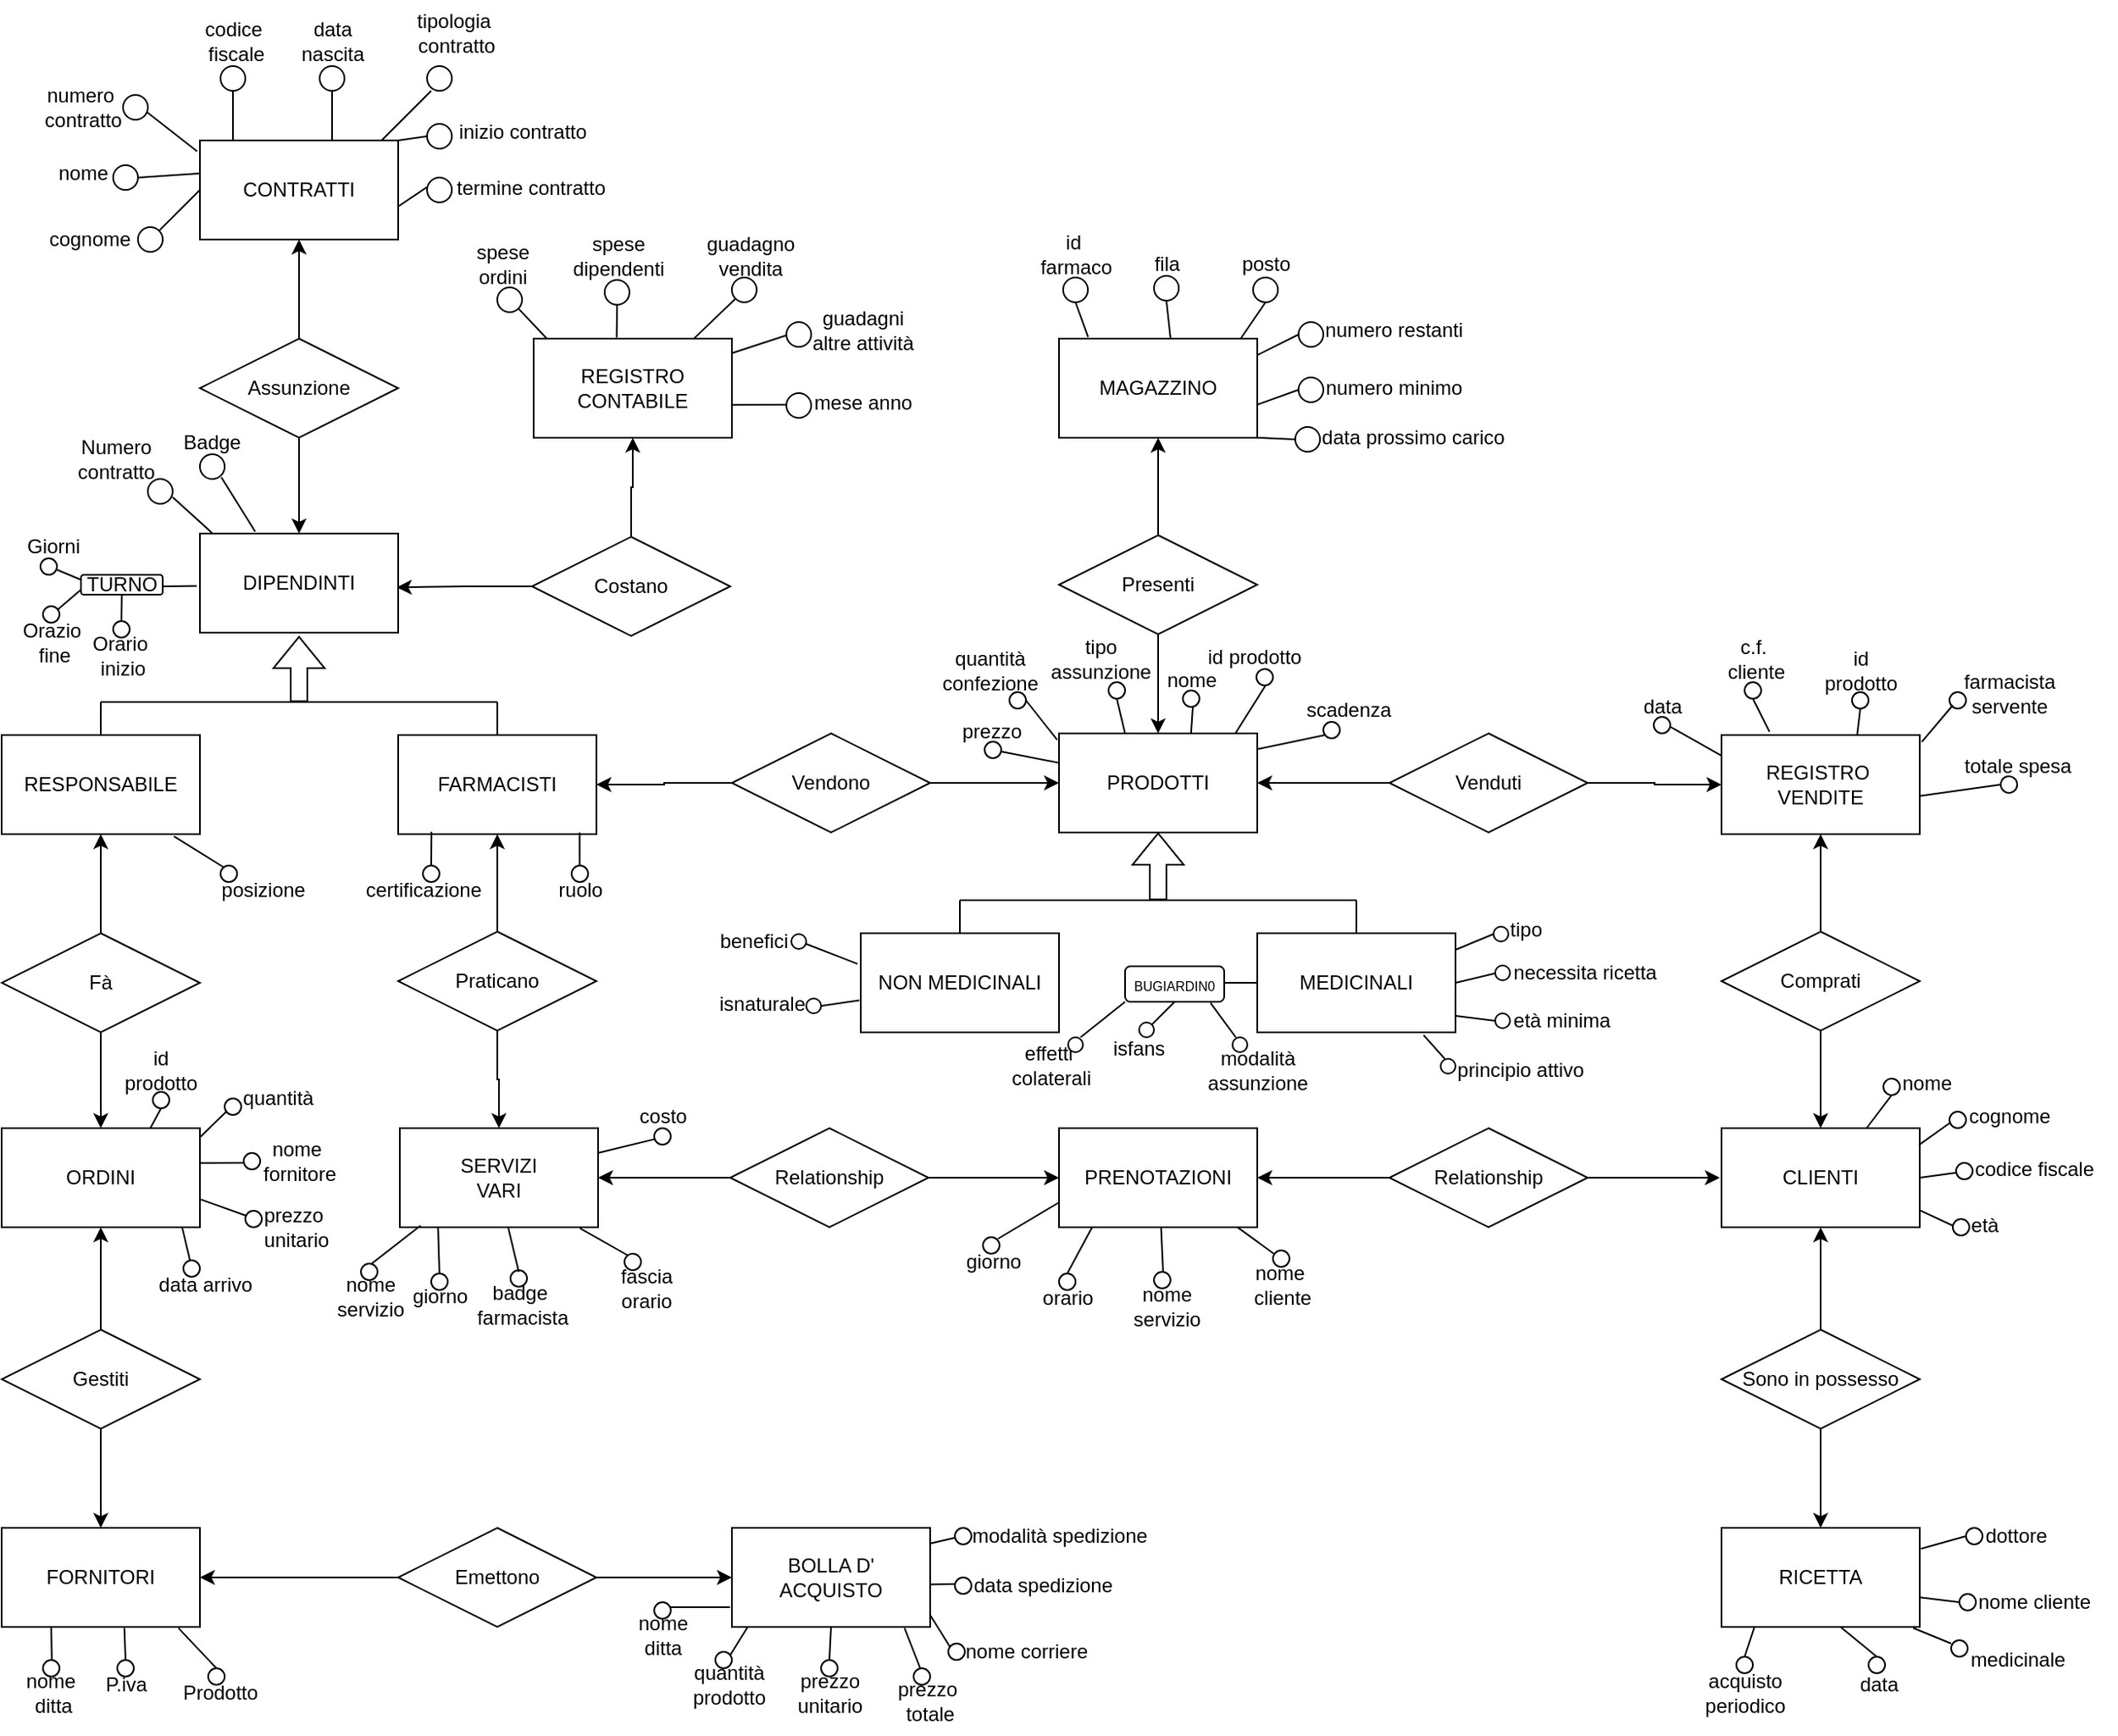<mxfile version="24.7.6">
  <diagram name="Pagina-1" id="YjtEGkYkuSaekWWVp4o1">
    <mxGraphModel dx="285" dy="192" grid="1" gridSize="10" guides="1" tooltips="1" connect="1" arrows="1" fold="1" page="1" pageScale="1" pageWidth="827" pageHeight="1169" math="0" shadow="0">
      <root>
        <mxCell id="0" />
        <mxCell id="1" parent="0" />
        <mxCell id="sGo81pWRSlFLJqfYXQ_L-1" value="CONTRATTI" style="rounded=0;whiteSpace=wrap;html=1;" parent="1" vertex="1">
          <mxGeometry x="120" y="100" width="120" height="60" as="geometry" />
        </mxCell>
        <mxCell id="sGo81pWRSlFLJqfYXQ_L-3" value="DIPENDINTI" style="rounded=0;whiteSpace=wrap;html=1;" parent="1" vertex="1">
          <mxGeometry x="120" y="338" width="120" height="60" as="geometry" />
        </mxCell>
        <mxCell id="sGo81pWRSlFLJqfYXQ_L-5" style="edgeStyle=orthogonalEdgeStyle;rounded=0;orthogonalLoop=1;jettySize=auto;html=1;entryX=0.5;entryY=1;entryDx=0;entryDy=0;" parent="1" source="sGo81pWRSlFLJqfYXQ_L-4" target="sGo81pWRSlFLJqfYXQ_L-1" edge="1">
          <mxGeometry relative="1" as="geometry" />
        </mxCell>
        <mxCell id="sGo81pWRSlFLJqfYXQ_L-6" style="edgeStyle=orthogonalEdgeStyle;rounded=0;orthogonalLoop=1;jettySize=auto;html=1;entryX=0.5;entryY=0;entryDx=0;entryDy=0;" parent="1" source="sGo81pWRSlFLJqfYXQ_L-4" target="sGo81pWRSlFLJqfYXQ_L-3" edge="1">
          <mxGeometry relative="1" as="geometry" />
        </mxCell>
        <mxCell id="sGo81pWRSlFLJqfYXQ_L-4" value="Assunzione" style="shape=rhombus;perimeter=rhombusPerimeter;whiteSpace=wrap;html=1;align=center;" parent="1" vertex="1">
          <mxGeometry x="120" y="220" width="120" height="60" as="geometry" />
        </mxCell>
        <mxCell id="sGo81pWRSlFLJqfYXQ_L-7" value="FARMACISTI" style="rounded=0;whiteSpace=wrap;html=1;" parent="1" vertex="1">
          <mxGeometry x="240" y="460" width="120" height="60" as="geometry" />
        </mxCell>
        <mxCell id="sGo81pWRSlFLJqfYXQ_L-8" value="RESPONSABILE" style="rounded=0;whiteSpace=wrap;html=1;" parent="1" vertex="1">
          <mxGeometry y="460" width="120" height="60" as="geometry" />
        </mxCell>
        <mxCell id="sGo81pWRSlFLJqfYXQ_L-9" value="" style="endArrow=none;html=1;rounded=0;" parent="1" edge="1">
          <mxGeometry width="50" height="50" relative="1" as="geometry">
            <mxPoint x="60" y="460" as="sourcePoint" />
            <mxPoint x="60" y="440" as="targetPoint" />
          </mxGeometry>
        </mxCell>
        <mxCell id="sGo81pWRSlFLJqfYXQ_L-10" value="" style="endArrow=none;html=1;rounded=0;" parent="1" edge="1">
          <mxGeometry width="50" height="50" relative="1" as="geometry">
            <mxPoint x="300" y="460" as="sourcePoint" />
            <mxPoint x="300" y="440" as="targetPoint" />
          </mxGeometry>
        </mxCell>
        <mxCell id="sGo81pWRSlFLJqfYXQ_L-11" value="" style="endArrow=none;html=1;rounded=0;" parent="1" edge="1">
          <mxGeometry width="50" height="50" relative="1" as="geometry">
            <mxPoint x="60" y="440" as="sourcePoint" />
            <mxPoint x="300" y="440" as="targetPoint" />
          </mxGeometry>
        </mxCell>
        <mxCell id="sGo81pWRSlFLJqfYXQ_L-12" value="" style="shape=flexArrow;endArrow=classic;html=1;rounded=0;" parent="1" edge="1">
          <mxGeometry width="50" height="50" relative="1" as="geometry">
            <mxPoint x="180" y="440" as="sourcePoint" />
            <mxPoint x="180" y="400" as="targetPoint" />
          </mxGeometry>
        </mxCell>
        <mxCell id="sGo81pWRSlFLJqfYXQ_L-18" style="edgeStyle=orthogonalEdgeStyle;rounded=0;orthogonalLoop=1;jettySize=auto;html=1;entryX=1;entryY=0.5;entryDx=0;entryDy=0;" parent="1" source="sGo81pWRSlFLJqfYXQ_L-17" target="sGo81pWRSlFLJqfYXQ_L-7" edge="1">
          <mxGeometry relative="1" as="geometry" />
        </mxCell>
        <mxCell id="sGo81pWRSlFLJqfYXQ_L-20" style="edgeStyle=orthogonalEdgeStyle;rounded=0;orthogonalLoop=1;jettySize=auto;html=1;entryX=0;entryY=0.5;entryDx=0;entryDy=0;" parent="1" source="sGo81pWRSlFLJqfYXQ_L-17" target="sGo81pWRSlFLJqfYXQ_L-19" edge="1">
          <mxGeometry relative="1" as="geometry" />
        </mxCell>
        <mxCell id="sGo81pWRSlFLJqfYXQ_L-17" value="Vendono" style="shape=rhombus;perimeter=rhombusPerimeter;whiteSpace=wrap;html=1;align=center;" parent="1" vertex="1">
          <mxGeometry x="442" y="459" width="120" height="60" as="geometry" />
        </mxCell>
        <mxCell id="sGo81pWRSlFLJqfYXQ_L-19" value="PRODOTTI" style="rounded=0;whiteSpace=wrap;html=1;" parent="1" vertex="1">
          <mxGeometry x="640" y="459" width="120" height="60" as="geometry" />
        </mxCell>
        <mxCell id="sGo81pWRSlFLJqfYXQ_L-21" value="NON MEDICINALI" style="rounded=0;whiteSpace=wrap;html=1;" parent="1" vertex="1">
          <mxGeometry x="520" y="580" width="120" height="60" as="geometry" />
        </mxCell>
        <mxCell id="sGo81pWRSlFLJqfYXQ_L-22" value="MEDICINALI" style="rounded=0;whiteSpace=wrap;html=1;" parent="1" vertex="1">
          <mxGeometry x="760" y="580" width="120" height="60" as="geometry" />
        </mxCell>
        <mxCell id="sGo81pWRSlFLJqfYXQ_L-23" value="" style="endArrow=none;html=1;rounded=0;" parent="1" edge="1">
          <mxGeometry width="50" height="50" relative="1" as="geometry">
            <mxPoint x="580" y="580" as="sourcePoint" />
            <mxPoint x="580" y="560" as="targetPoint" />
          </mxGeometry>
        </mxCell>
        <mxCell id="sGo81pWRSlFLJqfYXQ_L-24" value="" style="endArrow=none;html=1;rounded=0;" parent="1" edge="1">
          <mxGeometry width="50" height="50" relative="1" as="geometry">
            <mxPoint x="820" y="580" as="sourcePoint" />
            <mxPoint x="820" y="560" as="targetPoint" />
          </mxGeometry>
        </mxCell>
        <mxCell id="sGo81pWRSlFLJqfYXQ_L-25" value="" style="endArrow=none;html=1;rounded=0;" parent="1" edge="1">
          <mxGeometry width="50" height="50" relative="1" as="geometry">
            <mxPoint x="580" y="560" as="sourcePoint" />
            <mxPoint x="820" y="560" as="targetPoint" />
          </mxGeometry>
        </mxCell>
        <mxCell id="sGo81pWRSlFLJqfYXQ_L-27" value="" style="shape=flexArrow;endArrow=classic;html=1;rounded=0;entryX=0.5;entryY=1;entryDx=0;entryDy=0;" parent="1" target="sGo81pWRSlFLJqfYXQ_L-19" edge="1">
          <mxGeometry width="50" height="50" relative="1" as="geometry">
            <mxPoint x="700" y="560" as="sourcePoint" />
            <mxPoint x="750" y="510" as="targetPoint" />
          </mxGeometry>
        </mxCell>
        <mxCell id="sGo81pWRSlFLJqfYXQ_L-36" style="edgeStyle=orthogonalEdgeStyle;rounded=0;orthogonalLoop=1;jettySize=auto;html=1;entryX=0.5;entryY=1;entryDx=0;entryDy=0;" parent="1" source="sGo81pWRSlFLJqfYXQ_L-29" target="sGo81pWRSlFLJqfYXQ_L-34" edge="1">
          <mxGeometry relative="1" as="geometry" />
        </mxCell>
        <mxCell id="MLYDKA6fRqXWFWqQbDaJ-1" style="edgeStyle=orthogonalEdgeStyle;rounded=0;orthogonalLoop=1;jettySize=auto;html=1;entryX=0.5;entryY=0;entryDx=0;entryDy=0;" parent="1" source="sGo81pWRSlFLJqfYXQ_L-29" target="sGo81pWRSlFLJqfYXQ_L-19" edge="1">
          <mxGeometry relative="1" as="geometry" />
        </mxCell>
        <mxCell id="sGo81pWRSlFLJqfYXQ_L-29" value="Presenti" style="shape=rhombus;perimeter=rhombusPerimeter;whiteSpace=wrap;html=1;align=center;" parent="1" vertex="1">
          <mxGeometry x="640" y="339" width="120" height="60" as="geometry" />
        </mxCell>
        <mxCell id="sGo81pWRSlFLJqfYXQ_L-34" value="MAGAZZINO" style="rounded=0;whiteSpace=wrap;html=1;" parent="1" vertex="1">
          <mxGeometry x="640" y="220" width="120" height="60" as="geometry" />
        </mxCell>
        <mxCell id="sGo81pWRSlFLJqfYXQ_L-39" style="edgeStyle=orthogonalEdgeStyle;rounded=0;orthogonalLoop=1;jettySize=auto;html=1;" parent="1" source="sGo81pWRSlFLJqfYXQ_L-37" target="sGo81pWRSlFLJqfYXQ_L-19" edge="1">
          <mxGeometry relative="1" as="geometry" />
        </mxCell>
        <mxCell id="MLYDKA6fRqXWFWqQbDaJ-17" style="edgeStyle=orthogonalEdgeStyle;rounded=0;orthogonalLoop=1;jettySize=auto;html=1;entryX=0;entryY=0.5;entryDx=0;entryDy=0;" parent="1" source="sGo81pWRSlFLJqfYXQ_L-37" target="MLYDKA6fRqXWFWqQbDaJ-16" edge="1">
          <mxGeometry relative="1" as="geometry" />
        </mxCell>
        <mxCell id="sGo81pWRSlFLJqfYXQ_L-37" value="Venduti" style="shape=rhombus;perimeter=rhombusPerimeter;whiteSpace=wrap;html=1;align=center;" parent="1" vertex="1">
          <mxGeometry x="840" y="459" width="120" height="60" as="geometry" />
        </mxCell>
        <mxCell id="sGo81pWRSlFLJqfYXQ_L-38" value="CLIENTI" style="rounded=0;whiteSpace=wrap;html=1;" parent="1" vertex="1">
          <mxGeometry x="1041" y="698" width="120" height="60" as="geometry" />
        </mxCell>
        <mxCell id="sGo81pWRSlFLJqfYXQ_L-43" style="edgeStyle=orthogonalEdgeStyle;rounded=0;orthogonalLoop=1;jettySize=auto;html=1;entryX=0.5;entryY=1;entryDx=0;entryDy=0;" parent="1" source="sGo81pWRSlFLJqfYXQ_L-41" target="sGo81pWRSlFLJqfYXQ_L-8" edge="1">
          <mxGeometry relative="1" as="geometry" />
        </mxCell>
        <mxCell id="sGo81pWRSlFLJqfYXQ_L-44" style="edgeStyle=orthogonalEdgeStyle;rounded=0;orthogonalLoop=1;jettySize=auto;html=1;entryX=0.5;entryY=0;entryDx=0;entryDy=0;" parent="1" source="sGo81pWRSlFLJqfYXQ_L-41" target="sGo81pWRSlFLJqfYXQ_L-42" edge="1">
          <mxGeometry relative="1" as="geometry" />
        </mxCell>
        <mxCell id="sGo81pWRSlFLJqfYXQ_L-41" value="Fà" style="shape=rhombus;perimeter=rhombusPerimeter;whiteSpace=wrap;html=1;align=center;" parent="1" vertex="1">
          <mxGeometry y="580" width="120" height="60" as="geometry" />
        </mxCell>
        <mxCell id="sGo81pWRSlFLJqfYXQ_L-42" value="ORDINI" style="rounded=0;whiteSpace=wrap;html=1;" parent="1" vertex="1">
          <mxGeometry y="698" width="120" height="60" as="geometry" />
        </mxCell>
        <mxCell id="sGo81pWRSlFLJqfYXQ_L-46" style="edgeStyle=orthogonalEdgeStyle;rounded=0;orthogonalLoop=1;jettySize=auto;html=1;entryX=0.5;entryY=1;entryDx=0;entryDy=0;" parent="1" source="sGo81pWRSlFLJqfYXQ_L-45" target="sGo81pWRSlFLJqfYXQ_L-42" edge="1">
          <mxGeometry relative="1" as="geometry" />
        </mxCell>
        <mxCell id="sGo81pWRSlFLJqfYXQ_L-48" style="edgeStyle=orthogonalEdgeStyle;rounded=0;orthogonalLoop=1;jettySize=auto;html=1;entryX=0.5;entryY=0;entryDx=0;entryDy=0;" parent="1" source="sGo81pWRSlFLJqfYXQ_L-45" target="sGo81pWRSlFLJqfYXQ_L-47" edge="1">
          <mxGeometry relative="1" as="geometry" />
        </mxCell>
        <mxCell id="sGo81pWRSlFLJqfYXQ_L-45" value="Gestiti" style="shape=rhombus;perimeter=rhombusPerimeter;whiteSpace=wrap;html=1;align=center;" parent="1" vertex="1">
          <mxGeometry y="820" width="120" height="60" as="geometry" />
        </mxCell>
        <mxCell id="sGo81pWRSlFLJqfYXQ_L-47" value="FORNITORI" style="rounded=0;whiteSpace=wrap;html=1;" parent="1" vertex="1">
          <mxGeometry y="940" width="120" height="60" as="geometry" />
        </mxCell>
        <mxCell id="sGo81pWRSlFLJqfYXQ_L-50" style="edgeStyle=orthogonalEdgeStyle;rounded=0;orthogonalLoop=1;jettySize=auto;html=1;" parent="1" source="sGo81pWRSlFLJqfYXQ_L-49" target="sGo81pWRSlFLJqfYXQ_L-47" edge="1">
          <mxGeometry relative="1" as="geometry" />
        </mxCell>
        <mxCell id="sGo81pWRSlFLJqfYXQ_L-52" style="edgeStyle=orthogonalEdgeStyle;rounded=0;orthogonalLoop=1;jettySize=auto;html=1;entryX=0;entryY=0.5;entryDx=0;entryDy=0;" parent="1" source="sGo81pWRSlFLJqfYXQ_L-49" target="sGo81pWRSlFLJqfYXQ_L-51" edge="1">
          <mxGeometry relative="1" as="geometry" />
        </mxCell>
        <mxCell id="sGo81pWRSlFLJqfYXQ_L-49" value="Emettono" style="shape=rhombus;perimeter=rhombusPerimeter;whiteSpace=wrap;html=1;align=center;" parent="1" vertex="1">
          <mxGeometry x="240" y="940" width="120" height="60" as="geometry" />
        </mxCell>
        <mxCell id="sGo81pWRSlFLJqfYXQ_L-51" value="BOLLA D&#39;&lt;div&gt;ACQUISTO&lt;/div&gt;" style="rounded=0;whiteSpace=wrap;html=1;" parent="1" vertex="1">
          <mxGeometry x="442" y="940" width="120" height="60" as="geometry" />
        </mxCell>
        <mxCell id="sGo81pWRSlFLJqfYXQ_L-53" value="numero&amp;nbsp;&lt;div&gt;contratto&lt;/div&gt;" style="text;html=1;align=center;verticalAlign=middle;resizable=0;points=[];autosize=1;strokeColor=none;fillColor=none;" parent="1" vertex="1">
          <mxGeometry x="13.5" y="60" width="70" height="40" as="geometry" />
        </mxCell>
        <mxCell id="sGo81pWRSlFLJqfYXQ_L-54" value="nome" style="text;html=1;align=center;verticalAlign=middle;resizable=0;points=[];autosize=1;strokeColor=none;fillColor=none;" parent="1" vertex="1">
          <mxGeometry x="23.5" y="105" width="50" height="30" as="geometry" />
        </mxCell>
        <mxCell id="sGo81pWRSlFLJqfYXQ_L-55" value="cognome" style="text;html=1;align=center;verticalAlign=middle;resizable=0;points=[];autosize=1;strokeColor=none;fillColor=none;" parent="1" vertex="1">
          <mxGeometry x="17.5" y="145" width="70" height="30" as="geometry" />
        </mxCell>
        <mxCell id="sGo81pWRSlFLJqfYXQ_L-56" value="codice&lt;div&gt;&amp;nbsp;fiscale&lt;/div&gt;" style="text;html=1;align=center;verticalAlign=middle;resizable=0;points=[];autosize=1;strokeColor=none;fillColor=none;" parent="1" vertex="1">
          <mxGeometry x="110" y="20" width="60" height="40" as="geometry" />
        </mxCell>
        <mxCell id="sGo81pWRSlFLJqfYXQ_L-57" value="data&lt;div&gt;nascita&lt;/div&gt;" style="text;html=1;align=center;verticalAlign=middle;resizable=0;points=[];autosize=1;strokeColor=none;fillColor=none;" parent="1" vertex="1">
          <mxGeometry x="170" y="20" width="60" height="40" as="geometry" />
        </mxCell>
        <mxCell id="sGo81pWRSlFLJqfYXQ_L-58" value="tipologia&amp;nbsp;&lt;div&gt;contratto&lt;/div&gt;" style="text;html=1;align=center;verticalAlign=middle;resizable=0;points=[];autosize=1;strokeColor=none;fillColor=none;" parent="1" vertex="1">
          <mxGeometry x="240" y="15" width="70" height="40" as="geometry" />
        </mxCell>
        <mxCell id="sGo81pWRSlFLJqfYXQ_L-59" value="inizio contratto" style="text;html=1;align=center;verticalAlign=middle;resizable=0;points=[];autosize=1;strokeColor=none;fillColor=none;" parent="1" vertex="1">
          <mxGeometry x="265" y="80" width="100" height="30" as="geometry" />
        </mxCell>
        <mxCell id="sGo81pWRSlFLJqfYXQ_L-60" value="termine contratto" style="text;html=1;align=center;verticalAlign=middle;resizable=0;points=[];autosize=1;strokeColor=none;fillColor=none;" parent="1" vertex="1">
          <mxGeometry x="265" y="114" width="110" height="30" as="geometry" />
        </mxCell>
        <mxCell id="sGo81pWRSlFLJqfYXQ_L-63" value="" style="ellipse;whiteSpace=wrap;html=1;aspect=fixed;" parent="1" vertex="1">
          <mxGeometry x="192.5" y="55" width="15" height="15" as="geometry" />
        </mxCell>
        <mxCell id="sGo81pWRSlFLJqfYXQ_L-65" value="" style="ellipse;whiteSpace=wrap;html=1;aspect=fixed;" parent="1" vertex="1">
          <mxGeometry x="67.5" y="115" width="15" height="15" as="geometry" />
        </mxCell>
        <mxCell id="sGo81pWRSlFLJqfYXQ_L-66" value="" style="ellipse;whiteSpace=wrap;html=1;aspect=fixed;" parent="1" vertex="1">
          <mxGeometry x="82.5" y="152.5" width="15" height="15" as="geometry" />
        </mxCell>
        <mxCell id="sGo81pWRSlFLJqfYXQ_L-69" value="" style="ellipse;whiteSpace=wrap;html=1;aspect=fixed;" parent="1" vertex="1">
          <mxGeometry x="132.5" y="55" width="15" height="15" as="geometry" />
        </mxCell>
        <mxCell id="sGo81pWRSlFLJqfYXQ_L-70" value="" style="ellipse;whiteSpace=wrap;html=1;aspect=fixed;" parent="1" vertex="1">
          <mxGeometry x="257.5" y="55" width="15" height="15" as="geometry" />
        </mxCell>
        <mxCell id="sGo81pWRSlFLJqfYXQ_L-71" value="" style="ellipse;whiteSpace=wrap;html=1;aspect=fixed;" parent="1" vertex="1">
          <mxGeometry x="257.5" y="90" width="15" height="15" as="geometry" />
        </mxCell>
        <mxCell id="sGo81pWRSlFLJqfYXQ_L-72" value="" style="ellipse;whiteSpace=wrap;html=1;aspect=fixed;" parent="1" vertex="1">
          <mxGeometry x="257.5" y="122.5" width="15" height="15" as="geometry" />
        </mxCell>
        <mxCell id="sGo81pWRSlFLJqfYXQ_L-73" value="" style="endArrow=none;html=1;rounded=0;exitX=1;exitY=0;exitDx=0;exitDy=0;" parent="1" source="sGo81pWRSlFLJqfYXQ_L-66" edge="1">
          <mxGeometry width="50" height="50" relative="1" as="geometry">
            <mxPoint x="70" y="180" as="sourcePoint" />
            <mxPoint x="120" y="130" as="targetPoint" />
          </mxGeometry>
        </mxCell>
        <mxCell id="sGo81pWRSlFLJqfYXQ_L-74" value="" style="endArrow=none;html=1;rounded=0;exitX=1;exitY=0.5;exitDx=0;exitDy=0;" parent="1" source="sGo81pWRSlFLJqfYXQ_L-65" edge="1">
          <mxGeometry width="50" height="50" relative="1" as="geometry">
            <mxPoint x="70" y="170" as="sourcePoint" />
            <mxPoint x="120" y="120" as="targetPoint" />
          </mxGeometry>
        </mxCell>
        <mxCell id="sGo81pWRSlFLJqfYXQ_L-76" value="" style="ellipse;whiteSpace=wrap;html=1;aspect=fixed;" parent="1" vertex="1">
          <mxGeometry x="73.5" y="72.5" width="15" height="15" as="geometry" />
        </mxCell>
        <mxCell id="sGo81pWRSlFLJqfYXQ_L-77" value="" style="endArrow=none;html=1;rounded=0;entryX=-0.014;entryY=0.11;entryDx=0;entryDy=0;entryPerimeter=0;exitX=0.963;exitY=0.692;exitDx=0;exitDy=0;exitPerimeter=0;" parent="1" source="sGo81pWRSlFLJqfYXQ_L-76" target="sGo81pWRSlFLJqfYXQ_L-1" edge="1">
          <mxGeometry width="50" height="50" relative="1" as="geometry">
            <mxPoint x="90" y="110" as="sourcePoint" />
            <mxPoint x="140" y="60" as="targetPoint" />
          </mxGeometry>
        </mxCell>
        <mxCell id="sGo81pWRSlFLJqfYXQ_L-78" value="" style="endArrow=none;html=1;rounded=0;entryX=0.5;entryY=1;entryDx=0;entryDy=0;" parent="1" target="sGo81pWRSlFLJqfYXQ_L-69" edge="1">
          <mxGeometry width="50" height="50" relative="1" as="geometry">
            <mxPoint x="140" y="100" as="sourcePoint" />
            <mxPoint x="190" y="50" as="targetPoint" />
          </mxGeometry>
        </mxCell>
        <mxCell id="sGo81pWRSlFLJqfYXQ_L-79" value="" style="endArrow=none;html=1;rounded=0;entryX=0.5;entryY=1;entryDx=0;entryDy=0;" parent="1" target="sGo81pWRSlFLJqfYXQ_L-63" edge="1">
          <mxGeometry width="50" height="50" relative="1" as="geometry">
            <mxPoint x="200" y="100" as="sourcePoint" />
            <mxPoint x="250" y="50" as="targetPoint" />
          </mxGeometry>
        </mxCell>
        <mxCell id="sGo81pWRSlFLJqfYXQ_L-80" value="" style="endArrow=none;html=1;rounded=0;" parent="1" edge="1">
          <mxGeometry width="50" height="50" relative="1" as="geometry">
            <mxPoint x="230" y="100" as="sourcePoint" />
            <mxPoint x="260" y="70" as="targetPoint" />
          </mxGeometry>
        </mxCell>
        <mxCell id="sGo81pWRSlFLJqfYXQ_L-81" value="" style="endArrow=none;html=1;rounded=0;entryX=0;entryY=0.5;entryDx=0;entryDy=0;" parent="1" target="sGo81pWRSlFLJqfYXQ_L-71" edge="1">
          <mxGeometry width="50" height="50" relative="1" as="geometry">
            <mxPoint x="240" y="100" as="sourcePoint" />
            <mxPoint x="290" y="50" as="targetPoint" />
          </mxGeometry>
        </mxCell>
        <mxCell id="sGo81pWRSlFLJqfYXQ_L-82" value="" style="endArrow=none;html=1;rounded=0;entryX=-0.011;entryY=0.391;entryDx=0;entryDy=0;entryPerimeter=0;" parent="1" target="sGo81pWRSlFLJqfYXQ_L-72" edge="1">
          <mxGeometry width="50" height="50" relative="1" as="geometry">
            <mxPoint x="240" y="140" as="sourcePoint" />
            <mxPoint x="290" y="90" as="targetPoint" />
          </mxGeometry>
        </mxCell>
        <mxCell id="sGo81pWRSlFLJqfYXQ_L-83" value="TURNO" style="rounded=1;whiteSpace=wrap;html=1;" parent="1" vertex="1">
          <mxGeometry x="48" y="363" width="49.5" height="12" as="geometry" />
        </mxCell>
        <mxCell id="sGo81pWRSlFLJqfYXQ_L-85" value="Orario&amp;nbsp;&lt;div&gt;inizio&lt;/div&gt;" style="text;html=1;align=center;verticalAlign=middle;resizable=0;points=[];autosize=1;strokeColor=none;fillColor=none;" parent="1" vertex="1">
          <mxGeometry x="42.75" y="392" width="60" height="40" as="geometry" />
        </mxCell>
        <mxCell id="sGo81pWRSlFLJqfYXQ_L-86" value="Orazio&lt;div&gt;&amp;nbsp;fine&lt;/div&gt;" style="text;html=1;align=center;verticalAlign=middle;resizable=0;points=[];autosize=1;strokeColor=none;fillColor=none;" parent="1" vertex="1">
          <mxGeometry y="384" width="60" height="40" as="geometry" />
        </mxCell>
        <mxCell id="sGo81pWRSlFLJqfYXQ_L-87" value="Giorni" style="text;html=1;align=center;verticalAlign=middle;resizable=0;points=[];autosize=1;strokeColor=none;fillColor=none;" parent="1" vertex="1">
          <mxGeometry x="0.5" y="331" width="60" height="30" as="geometry" />
        </mxCell>
        <mxCell id="sGo81pWRSlFLJqfYXQ_L-94" value="Badge" style="text;html=1;align=center;verticalAlign=middle;resizable=0;points=[];autosize=1;strokeColor=none;fillColor=none;" parent="1" vertex="1">
          <mxGeometry x="96.5" y="268" width="60" height="30" as="geometry" />
        </mxCell>
        <mxCell id="sGo81pWRSlFLJqfYXQ_L-95" value="Numero&lt;div&gt;contratto&lt;/div&gt;" style="text;html=1;align=center;verticalAlign=middle;resizable=0;points=[];autosize=1;strokeColor=none;fillColor=none;" parent="1" vertex="1">
          <mxGeometry x="33.5" y="273" width="70" height="40" as="geometry" />
        </mxCell>
        <mxCell id="sGo81pWRSlFLJqfYXQ_L-97" value="" style="ellipse;whiteSpace=wrap;html=1;aspect=fixed;" parent="1" vertex="1">
          <mxGeometry x="120" y="290" width="15" height="15" as="geometry" />
        </mxCell>
        <mxCell id="sGo81pWRSlFLJqfYXQ_L-98" value="" style="ellipse;whiteSpace=wrap;html=1;aspect=fixed;" parent="1" vertex="1">
          <mxGeometry x="88.5" y="305" width="15" height="15" as="geometry" />
        </mxCell>
        <mxCell id="sGo81pWRSlFLJqfYXQ_L-100" value="" style="endArrow=none;html=1;rounded=0;entryX=0.061;entryY=-0.006;entryDx=0;entryDy=0;entryPerimeter=0;" parent="1" target="sGo81pWRSlFLJqfYXQ_L-3" edge="1">
          <mxGeometry width="50" height="50" relative="1" as="geometry">
            <mxPoint x="103.5" y="316" as="sourcePoint" />
            <mxPoint x="136.5" y="311" as="targetPoint" />
          </mxGeometry>
        </mxCell>
        <mxCell id="sGo81pWRSlFLJqfYXQ_L-105" style="edgeStyle=orthogonalEdgeStyle;rounded=0;orthogonalLoop=1;jettySize=auto;html=1;entryX=0.5;entryY=1;entryDx=0;entryDy=0;" parent="1" source="sGo81pWRSlFLJqfYXQ_L-101" target="sGo81pWRSlFLJqfYXQ_L-7" edge="1">
          <mxGeometry relative="1" as="geometry" />
        </mxCell>
        <mxCell id="sGo81pWRSlFLJqfYXQ_L-107" style="edgeStyle=orthogonalEdgeStyle;rounded=0;orthogonalLoop=1;jettySize=auto;html=1;" parent="1" source="sGo81pWRSlFLJqfYXQ_L-101" target="sGo81pWRSlFLJqfYXQ_L-104" edge="1">
          <mxGeometry relative="1" as="geometry" />
        </mxCell>
        <mxCell id="sGo81pWRSlFLJqfYXQ_L-101" value="Praticano" style="shape=rhombus;perimeter=rhombusPerimeter;whiteSpace=wrap;html=1;align=center;" parent="1" vertex="1">
          <mxGeometry x="240" y="579" width="120" height="60" as="geometry" />
        </mxCell>
        <mxCell id="sGo81pWRSlFLJqfYXQ_L-104" value="SERVIZI&lt;div&gt;VARI&lt;/div&gt;" style="rounded=0;whiteSpace=wrap;html=1;" parent="1" vertex="1">
          <mxGeometry x="241" y="698" width="120" height="60" as="geometry" />
        </mxCell>
        <mxCell id="MLYDKA6fRqXWFWqQbDaJ-22" style="edgeStyle=orthogonalEdgeStyle;rounded=0;orthogonalLoop=1;jettySize=auto;html=1;entryX=0.5;entryY=1;entryDx=0;entryDy=0;" parent="1" source="sGo81pWRSlFLJqfYXQ_L-114" target="MLYDKA6fRqXWFWqQbDaJ-16" edge="1">
          <mxGeometry relative="1" as="geometry" />
        </mxCell>
        <mxCell id="MLYDKA6fRqXWFWqQbDaJ-23" style="edgeStyle=orthogonalEdgeStyle;rounded=0;orthogonalLoop=1;jettySize=auto;html=1;entryX=0.5;entryY=0;entryDx=0;entryDy=0;" parent="1" source="sGo81pWRSlFLJqfYXQ_L-114" target="sGo81pWRSlFLJqfYXQ_L-38" edge="1">
          <mxGeometry relative="1" as="geometry" />
        </mxCell>
        <mxCell id="sGo81pWRSlFLJqfYXQ_L-114" value="Comprati" style="shape=rhombus;perimeter=rhombusPerimeter;whiteSpace=wrap;html=1;align=center;" parent="1" vertex="1">
          <mxGeometry x="1041" y="579" width="120" height="60" as="geometry" />
        </mxCell>
        <mxCell id="sGo81pWRSlFLJqfYXQ_L-115" value="RICETTA" style="rounded=0;whiteSpace=wrap;html=1;" parent="1" vertex="1">
          <mxGeometry x="1041" y="940" width="120" height="60" as="geometry" />
        </mxCell>
        <mxCell id="PR0Ku976wFhBlOrbXrCE-1" value="&lt;span style=&quot;font-size: 8px;&quot;&gt;BUGIARDIN0&lt;/span&gt;" style="rounded=1;whiteSpace=wrap;html=1;" parent="1" vertex="1">
          <mxGeometry x="680" y="600" width="60" height="21.5" as="geometry" />
        </mxCell>
        <mxCell id="MLYDKA6fRqXWFWqQbDaJ-4" value="" style="endArrow=none;html=1;rounded=0;exitX=0.279;exitY=-0.019;exitDx=0;exitDy=0;exitPerimeter=0;" parent="1" source="sGo81pWRSlFLJqfYXQ_L-3" edge="1">
          <mxGeometry width="50" height="50" relative="1" as="geometry">
            <mxPoint x="83" y="354" as="sourcePoint" />
            <mxPoint x="133" y="304" as="targetPoint" />
          </mxGeometry>
        </mxCell>
        <mxCell id="MLYDKA6fRqXWFWqQbDaJ-5" value="" style="endArrow=none;html=1;rounded=0;entryX=-0.016;entryY=0.53;entryDx=0;entryDy=0;entryPerimeter=0;" parent="1" target="sGo81pWRSlFLJqfYXQ_L-3" edge="1">
          <mxGeometry width="50" height="50" relative="1" as="geometry">
            <mxPoint x="98" y="370" as="sourcePoint" />
            <mxPoint x="148" y="320" as="targetPoint" />
          </mxGeometry>
        </mxCell>
        <mxCell id="MLYDKA6fRqXWFWqQbDaJ-7" value="" style="ellipse;whiteSpace=wrap;html=1;aspect=fixed;" parent="1" vertex="1">
          <mxGeometry x="23.5" y="353" width="10" height="10" as="geometry" />
        </mxCell>
        <mxCell id="MLYDKA6fRqXWFWqQbDaJ-8" value="" style="ellipse;whiteSpace=wrap;html=1;aspect=fixed;" parent="1" vertex="1">
          <mxGeometry x="25" y="382" width="10" height="10" as="geometry" />
        </mxCell>
        <mxCell id="MLYDKA6fRqXWFWqQbDaJ-9" value="" style="ellipse;whiteSpace=wrap;html=1;aspect=fixed;fontSize=1;" parent="1" vertex="1">
          <mxGeometry x="67.5" y="391" width="10" height="10" as="geometry" />
        </mxCell>
        <mxCell id="MLYDKA6fRqXWFWqQbDaJ-11" value="" style="endArrow=none;html=1;rounded=0;exitX=0;exitY=0.25;exitDx=0;exitDy=0;entryX=1.016;entryY=0.702;entryDx=0;entryDy=0;entryPerimeter=0;" parent="1" source="sGo81pWRSlFLJqfYXQ_L-83" target="MLYDKA6fRqXWFWqQbDaJ-7" edge="1">
          <mxGeometry width="50" height="50" relative="1" as="geometry">
            <mxPoint x="-40" y="400" as="sourcePoint" />
            <mxPoint x="10" y="350" as="targetPoint" />
          </mxGeometry>
        </mxCell>
        <mxCell id="MLYDKA6fRqXWFWqQbDaJ-12" value="" style="endArrow=none;html=1;rounded=0;entryX=0.5;entryY=1;entryDx=0;entryDy=0;exitX=0.5;exitY=0;exitDx=0;exitDy=0;" parent="1" source="MLYDKA6fRqXWFWqQbDaJ-9" target="sGo81pWRSlFLJqfYXQ_L-83" edge="1">
          <mxGeometry width="50" height="50" relative="1" as="geometry">
            <mxPoint x="88.5" y="392" as="sourcePoint" />
            <mxPoint x="138.5" y="342" as="targetPoint" />
          </mxGeometry>
        </mxCell>
        <mxCell id="MLYDKA6fRqXWFWqQbDaJ-13" value="" style="endArrow=none;html=1;rounded=0;entryX=0;entryY=0.75;entryDx=0;entryDy=0;" parent="1" target="sGo81pWRSlFLJqfYXQ_L-83" edge="1">
          <mxGeometry width="50" height="50" relative="1" as="geometry">
            <mxPoint x="34" y="384" as="sourcePoint" />
            <mxPoint x="84" y="334" as="targetPoint" />
          </mxGeometry>
        </mxCell>
        <mxCell id="MLYDKA6fRqXWFWqQbDaJ-16" value="REGISTRO&amp;nbsp;&lt;div&gt;VENDITE&lt;/div&gt;" style="rounded=0;whiteSpace=wrap;html=1;" parent="1" vertex="1">
          <mxGeometry x="1041" y="460" width="120" height="60" as="geometry" />
        </mxCell>
        <mxCell id="MLYDKA6fRqXWFWqQbDaJ-20" style="edgeStyle=orthogonalEdgeStyle;rounded=0;orthogonalLoop=1;jettySize=auto;html=1;entryX=0.5;entryY=0;entryDx=0;entryDy=0;" parent="1" source="MLYDKA6fRqXWFWqQbDaJ-19" target="sGo81pWRSlFLJqfYXQ_L-115" edge="1">
          <mxGeometry relative="1" as="geometry" />
        </mxCell>
        <mxCell id="MLYDKA6fRqXWFWqQbDaJ-21" style="edgeStyle=orthogonalEdgeStyle;rounded=0;orthogonalLoop=1;jettySize=auto;html=1;entryX=0.5;entryY=1;entryDx=0;entryDy=0;" parent="1" source="MLYDKA6fRqXWFWqQbDaJ-19" target="sGo81pWRSlFLJqfYXQ_L-38" edge="1">
          <mxGeometry relative="1" as="geometry" />
        </mxCell>
        <mxCell id="MLYDKA6fRqXWFWqQbDaJ-19" value="Sono in possesso" style="shape=rhombus;perimeter=rhombusPerimeter;whiteSpace=wrap;html=1;align=center;" parent="1" vertex="1">
          <mxGeometry x="1041" y="820" width="120" height="60" as="geometry" />
        </mxCell>
        <mxCell id="MLYDKA6fRqXWFWqQbDaJ-28" style="edgeStyle=orthogonalEdgeStyle;rounded=0;orthogonalLoop=1;jettySize=auto;html=1;entryX=0.5;entryY=1;entryDx=0;entryDy=0;" parent="1" source="MLYDKA6fRqXWFWqQbDaJ-24" target="MLYDKA6fRqXWFWqQbDaJ-25" edge="1">
          <mxGeometry relative="1" as="geometry" />
        </mxCell>
        <mxCell id="MLYDKA6fRqXWFWqQbDaJ-24" value="Costano" style="shape=rhombus;perimeter=rhombusPerimeter;whiteSpace=wrap;html=1;align=center;" parent="1" vertex="1">
          <mxGeometry x="321" y="340" width="120" height="60" as="geometry" />
        </mxCell>
        <mxCell id="MLYDKA6fRqXWFWqQbDaJ-25" value="REGISTRO&lt;div&gt;CONTABILE&lt;/div&gt;" style="rounded=0;whiteSpace=wrap;html=1;" parent="1" vertex="1">
          <mxGeometry x="322" y="220" width="120" height="60" as="geometry" />
        </mxCell>
        <mxCell id="MLYDKA6fRqXWFWqQbDaJ-27" style="edgeStyle=orthogonalEdgeStyle;rounded=0;orthogonalLoop=1;jettySize=auto;html=1;entryX=0.993;entryY=0.543;entryDx=0;entryDy=0;entryPerimeter=0;" parent="1" source="MLYDKA6fRqXWFWqQbDaJ-24" target="sGo81pWRSlFLJqfYXQ_L-3" edge="1">
          <mxGeometry relative="1" as="geometry" />
        </mxCell>
        <mxCell id="6ZU64Irlaz8Kc_cLsEmv-7" style="edgeStyle=orthogonalEdgeStyle;rounded=0;orthogonalLoop=1;jettySize=auto;html=1;entryX=1;entryY=0.5;entryDx=0;entryDy=0;" parent="1" source="6ZU64Irlaz8Kc_cLsEmv-3" target="sGo81pWRSlFLJqfYXQ_L-104" edge="1">
          <mxGeometry relative="1" as="geometry" />
        </mxCell>
        <mxCell id="6ZU64Irlaz8Kc_cLsEmv-8" style="edgeStyle=orthogonalEdgeStyle;rounded=0;orthogonalLoop=1;jettySize=auto;html=1;" parent="1" source="6ZU64Irlaz8Kc_cLsEmv-3" target="6ZU64Irlaz8Kc_cLsEmv-5" edge="1">
          <mxGeometry relative="1" as="geometry" />
        </mxCell>
        <mxCell id="6ZU64Irlaz8Kc_cLsEmv-3" value="Relationship" style="shape=rhombus;perimeter=rhombusPerimeter;whiteSpace=wrap;html=1;align=center;" parent="1" vertex="1">
          <mxGeometry x="441" y="698" width="120" height="60" as="geometry" />
        </mxCell>
        <mxCell id="6ZU64Irlaz8Kc_cLsEmv-5" value="PRENOTAZIONI" style="rounded=0;whiteSpace=wrap;html=1;" parent="1" vertex="1">
          <mxGeometry x="640" y="698" width="120" height="60" as="geometry" />
        </mxCell>
        <mxCell id="6ZU64Irlaz8Kc_cLsEmv-9" style="edgeStyle=orthogonalEdgeStyle;rounded=0;orthogonalLoop=1;jettySize=auto;html=1;entryX=1;entryY=0.5;entryDx=0;entryDy=0;" parent="1" source="6ZU64Irlaz8Kc_cLsEmv-6" target="6ZU64Irlaz8Kc_cLsEmv-5" edge="1">
          <mxGeometry relative="1" as="geometry" />
        </mxCell>
        <mxCell id="6ZU64Irlaz8Kc_cLsEmv-10" style="edgeStyle=orthogonalEdgeStyle;rounded=0;orthogonalLoop=1;jettySize=auto;html=1;" parent="1" source="6ZU64Irlaz8Kc_cLsEmv-6" edge="1">
          <mxGeometry relative="1" as="geometry">
            <mxPoint x="1040" y="728" as="targetPoint" />
          </mxGeometry>
        </mxCell>
        <mxCell id="6ZU64Irlaz8Kc_cLsEmv-6" value="Relationship" style="shape=rhombus;perimeter=rhombusPerimeter;whiteSpace=wrap;html=1;align=center;" parent="1" vertex="1">
          <mxGeometry x="840" y="698" width="120" height="60" as="geometry" />
        </mxCell>
        <mxCell id="DV-QQxApzA29Bk_mKNCQ-1" value="id&amp;nbsp;&lt;div&gt;farmaco&lt;/div&gt;" style="text;html=1;align=center;verticalAlign=middle;resizable=0;points=[];autosize=1;strokeColor=none;fillColor=none;" vertex="1" parent="1">
          <mxGeometry x="615" y="149" width="70" height="40" as="geometry" />
        </mxCell>
        <mxCell id="DV-QQxApzA29Bk_mKNCQ-2" value="fila" style="text;html=1;align=center;verticalAlign=middle;resizable=0;points=[];autosize=1;strokeColor=none;fillColor=none;" vertex="1" parent="1">
          <mxGeometry x="685" y="160" width="40" height="30" as="geometry" />
        </mxCell>
        <mxCell id="DV-QQxApzA29Bk_mKNCQ-3" value="posto" style="text;html=1;align=center;verticalAlign=middle;resizable=0;points=[];autosize=1;strokeColor=none;fillColor=none;" vertex="1" parent="1">
          <mxGeometry x="740" y="160" width="50" height="30" as="geometry" />
        </mxCell>
        <mxCell id="DV-QQxApzA29Bk_mKNCQ-4" value="numero restanti&amp;nbsp;" style="text;html=1;align=center;verticalAlign=middle;resizable=0;points=[];autosize=1;strokeColor=none;fillColor=none;" vertex="1" parent="1">
          <mxGeometry x="789" y="199.5" width="110" height="30" as="geometry" />
        </mxCell>
        <mxCell id="DV-QQxApzA29Bk_mKNCQ-5" value="numero minimo&amp;nbsp;" style="text;html=1;align=center;verticalAlign=middle;resizable=0;points=[];autosize=1;strokeColor=none;fillColor=none;" vertex="1" parent="1">
          <mxGeometry x="789" y="235" width="110" height="30" as="geometry" />
        </mxCell>
        <mxCell id="DV-QQxApzA29Bk_mKNCQ-6" value="data prossimo carico" style="text;html=1;align=center;verticalAlign=middle;resizable=0;points=[];autosize=1;strokeColor=none;fillColor=none;" vertex="1" parent="1">
          <mxGeometry x="789" y="265" width="130" height="30" as="geometry" />
        </mxCell>
        <mxCell id="DV-QQxApzA29Bk_mKNCQ-7" value="" style="ellipse;whiteSpace=wrap;html=1;aspect=fixed;" vertex="1" parent="1">
          <mxGeometry x="642.5" y="183" width="15" height="15" as="geometry" />
        </mxCell>
        <mxCell id="DV-QQxApzA29Bk_mKNCQ-8" value="" style="ellipse;whiteSpace=wrap;html=1;aspect=fixed;" vertex="1" parent="1">
          <mxGeometry x="697.5" y="182" width="15" height="15" as="geometry" />
        </mxCell>
        <mxCell id="DV-QQxApzA29Bk_mKNCQ-9" value="" style="ellipse;whiteSpace=wrap;html=1;aspect=fixed;" vertex="1" parent="1">
          <mxGeometry x="757.5" y="183" width="15" height="15" as="geometry" />
        </mxCell>
        <mxCell id="DV-QQxApzA29Bk_mKNCQ-10" value="" style="ellipse;whiteSpace=wrap;html=1;aspect=fixed;" vertex="1" parent="1">
          <mxGeometry x="785" y="210" width="15" height="15" as="geometry" />
        </mxCell>
        <mxCell id="DV-QQxApzA29Bk_mKNCQ-11" value="" style="ellipse;whiteSpace=wrap;html=1;aspect=fixed;" vertex="1" parent="1">
          <mxGeometry x="785" y="243.5" width="15" height="15" as="geometry" />
        </mxCell>
        <mxCell id="DV-QQxApzA29Bk_mKNCQ-13" value="" style="ellipse;whiteSpace=wrap;html=1;aspect=fixed;" vertex="1" parent="1">
          <mxGeometry x="783" y="273.5" width="15" height="15" as="geometry" />
        </mxCell>
        <mxCell id="DV-QQxApzA29Bk_mKNCQ-16" value="" style="endArrow=none;html=1;rounded=0;exitX=0.147;exitY=-0.016;exitDx=0;exitDy=0;exitPerimeter=0;entryX=0.5;entryY=1;entryDx=0;entryDy=0;" edge="1" parent="1" source="sGo81pWRSlFLJqfYXQ_L-34" target="DV-QQxApzA29Bk_mKNCQ-7">
          <mxGeometry width="50" height="50" relative="1" as="geometry">
            <mxPoint x="600" y="250" as="sourcePoint" />
            <mxPoint x="650" y="200" as="targetPoint" />
          </mxGeometry>
        </mxCell>
        <mxCell id="DV-QQxApzA29Bk_mKNCQ-17" value="" style="endArrow=none;html=1;rounded=0;entryX=0.5;entryY=1;entryDx=0;entryDy=0;" edge="1" parent="1" target="DV-QQxApzA29Bk_mKNCQ-8">
          <mxGeometry width="50" height="50" relative="1" as="geometry">
            <mxPoint x="707.5" y="220" as="sourcePoint" />
            <mxPoint x="757.5" y="170" as="targetPoint" />
          </mxGeometry>
        </mxCell>
        <mxCell id="DV-QQxApzA29Bk_mKNCQ-18" value="" style="endArrow=none;html=1;rounded=0;entryX=0.5;entryY=1;entryDx=0;entryDy=0;" edge="1" parent="1" target="DV-QQxApzA29Bk_mKNCQ-9">
          <mxGeometry width="50" height="50" relative="1" as="geometry">
            <mxPoint x="750" y="220" as="sourcePoint" />
            <mxPoint x="800" y="170" as="targetPoint" />
          </mxGeometry>
        </mxCell>
        <mxCell id="DV-QQxApzA29Bk_mKNCQ-19" value="" style="endArrow=none;html=1;rounded=0;entryX=0;entryY=0.5;entryDx=0;entryDy=0;" edge="1" parent="1" target="DV-QQxApzA29Bk_mKNCQ-10">
          <mxGeometry width="50" height="50" relative="1" as="geometry">
            <mxPoint x="760" y="230" as="sourcePoint" />
            <mxPoint x="810" y="180" as="targetPoint" />
          </mxGeometry>
        </mxCell>
        <mxCell id="DV-QQxApzA29Bk_mKNCQ-20" value="" style="endArrow=none;html=1;rounded=0;entryX=0;entryY=0.5;entryDx=0;entryDy=0;" edge="1" parent="1" target="DV-QQxApzA29Bk_mKNCQ-11">
          <mxGeometry width="50" height="50" relative="1" as="geometry">
            <mxPoint x="760" y="260" as="sourcePoint" />
            <mxPoint x="810" y="210" as="targetPoint" />
          </mxGeometry>
        </mxCell>
        <mxCell id="DV-QQxApzA29Bk_mKNCQ-21" value="" style="endArrow=none;html=1;rounded=0;entryX=0;entryY=0.5;entryDx=0;entryDy=0;" edge="1" parent="1" target="DV-QQxApzA29Bk_mKNCQ-13">
          <mxGeometry width="50" height="50" relative="1" as="geometry">
            <mxPoint x="760" y="280" as="sourcePoint" />
            <mxPoint x="810" y="230" as="targetPoint" />
          </mxGeometry>
        </mxCell>
        <mxCell id="DV-QQxApzA29Bk_mKNCQ-22" value="spese&lt;div&gt;ordini&lt;/div&gt;" style="text;html=1;align=center;verticalAlign=middle;resizable=0;points=[];autosize=1;strokeColor=none;fillColor=none;" vertex="1" parent="1">
          <mxGeometry x="272.5" y="155" width="60" height="40" as="geometry" />
        </mxCell>
        <mxCell id="DV-QQxApzA29Bk_mKNCQ-23" value="spese&lt;div&gt;dipendenti&lt;/div&gt;" style="text;html=1;align=center;verticalAlign=middle;resizable=0;points=[];autosize=1;strokeColor=none;fillColor=none;" vertex="1" parent="1">
          <mxGeometry x="332.5" y="150" width="80" height="40" as="geometry" />
        </mxCell>
        <mxCell id="DV-QQxApzA29Bk_mKNCQ-24" value="guadagno&lt;div&gt;vendita&lt;/div&gt;" style="text;html=1;align=center;verticalAlign=middle;resizable=0;points=[];autosize=1;strokeColor=none;fillColor=none;" vertex="1" parent="1">
          <mxGeometry x="412.5" y="150" width="80" height="40" as="geometry" />
        </mxCell>
        <mxCell id="DV-QQxApzA29Bk_mKNCQ-25" value="guadagni&lt;div&gt;altre attività&lt;/div&gt;" style="text;html=1;align=center;verticalAlign=middle;resizable=0;points=[];autosize=1;strokeColor=none;fillColor=none;" vertex="1" parent="1">
          <mxGeometry x="481" y="194.5" width="80" height="40" as="geometry" />
        </mxCell>
        <mxCell id="DV-QQxApzA29Bk_mKNCQ-26" value="mese anno" style="text;html=1;align=center;verticalAlign=middle;resizable=0;points=[];autosize=1;strokeColor=none;fillColor=none;" vertex="1" parent="1">
          <mxGeometry x="481" y="243.5" width="80" height="30" as="geometry" />
        </mxCell>
        <mxCell id="DV-QQxApzA29Bk_mKNCQ-27" value="" style="ellipse;whiteSpace=wrap;html=1;aspect=fixed;" vertex="1" parent="1">
          <mxGeometry x="475" y="253" width="15" height="15" as="geometry" />
        </mxCell>
        <mxCell id="DV-QQxApzA29Bk_mKNCQ-28" value="" style="ellipse;whiteSpace=wrap;html=1;aspect=fixed;" vertex="1" parent="1">
          <mxGeometry x="475" y="210" width="15" height="15" as="geometry" />
        </mxCell>
        <mxCell id="DV-QQxApzA29Bk_mKNCQ-29" value="" style="ellipse;whiteSpace=wrap;html=1;aspect=fixed;" vertex="1" parent="1">
          <mxGeometry x="442" y="183" width="15" height="15" as="geometry" />
        </mxCell>
        <mxCell id="DV-QQxApzA29Bk_mKNCQ-30" value="" style="ellipse;whiteSpace=wrap;html=1;aspect=fixed;" vertex="1" parent="1">
          <mxGeometry x="365" y="184.5" width="15" height="15" as="geometry" />
        </mxCell>
        <mxCell id="DV-QQxApzA29Bk_mKNCQ-31" value="" style="ellipse;whiteSpace=wrap;html=1;aspect=fixed;" vertex="1" parent="1">
          <mxGeometry x="300" y="189" width="15" height="15" as="geometry" />
        </mxCell>
        <mxCell id="DV-QQxApzA29Bk_mKNCQ-32" value="" style="endArrow=none;html=1;rounded=0;entryX=1;entryY=1;entryDx=0;entryDy=0;" edge="1" parent="1" target="DV-QQxApzA29Bk_mKNCQ-31">
          <mxGeometry width="50" height="50" relative="1" as="geometry">
            <mxPoint x="330" y="220" as="sourcePoint" />
            <mxPoint x="380" y="170" as="targetPoint" />
          </mxGeometry>
        </mxCell>
        <mxCell id="DV-QQxApzA29Bk_mKNCQ-33" value="" style="endArrow=none;html=1;rounded=0;exitX=0.419;exitY=-0.011;exitDx=0;exitDy=0;exitPerimeter=0;entryX=0.5;entryY=1;entryDx=0;entryDy=0;" edge="1" parent="1" source="MLYDKA6fRqXWFWqQbDaJ-25" target="DV-QQxApzA29Bk_mKNCQ-30">
          <mxGeometry width="50" height="50" relative="1" as="geometry">
            <mxPoint x="325" y="249.5" as="sourcePoint" />
            <mxPoint x="375" y="199.5" as="targetPoint" />
          </mxGeometry>
        </mxCell>
        <mxCell id="DV-QQxApzA29Bk_mKNCQ-34" value="" style="endArrow=none;html=1;rounded=0;exitX=0.808;exitY=0.001;exitDx=0;exitDy=0;exitPerimeter=0;" edge="1" parent="1" source="MLYDKA6fRqXWFWqQbDaJ-25">
          <mxGeometry width="50" height="50" relative="1" as="geometry">
            <mxPoint x="394" y="246" as="sourcePoint" />
            <mxPoint x="444" y="196" as="targetPoint" />
          </mxGeometry>
        </mxCell>
        <mxCell id="DV-QQxApzA29Bk_mKNCQ-35" value="" style="endArrow=none;html=1;rounded=0;exitX=1.002;exitY=0.146;exitDx=0;exitDy=0;exitPerimeter=0;" edge="1" parent="1" source="MLYDKA6fRqXWFWqQbDaJ-25">
          <mxGeometry width="50" height="50" relative="1" as="geometry">
            <mxPoint x="425" y="268" as="sourcePoint" />
            <mxPoint x="475" y="218" as="targetPoint" />
          </mxGeometry>
        </mxCell>
        <mxCell id="DV-QQxApzA29Bk_mKNCQ-36" value="" style="endArrow=none;html=1;rounded=0;exitX=0.997;exitY=0.668;exitDx=0;exitDy=0;exitPerimeter=0;" edge="1" parent="1" source="MLYDKA6fRqXWFWqQbDaJ-25">
          <mxGeometry width="50" height="50" relative="1" as="geometry">
            <mxPoint x="425" y="310" as="sourcePoint" />
            <mxPoint x="475" y="260" as="targetPoint" />
          </mxGeometry>
        </mxCell>
        <mxCell id="DV-QQxApzA29Bk_mKNCQ-38" value="certificazione" style="text;html=1;align=center;verticalAlign=middle;resizable=0;points=[];autosize=1;strokeColor=none;fillColor=none;" vertex="1" parent="1">
          <mxGeometry x="210" y="539" width="90" height="30" as="geometry" />
        </mxCell>
        <mxCell id="DV-QQxApzA29Bk_mKNCQ-39" value="" style="ellipse;whiteSpace=wrap;html=1;aspect=fixed;" vertex="1" parent="1">
          <mxGeometry x="255" y="539" width="10" height="10" as="geometry" />
        </mxCell>
        <mxCell id="DV-QQxApzA29Bk_mKNCQ-41" value="" style="endArrow=none;html=1;rounded=0;entryX=0.168;entryY=0.976;entryDx=0;entryDy=0;entryPerimeter=0;exitX=0.5;exitY=0;exitDx=0;exitDy=0;" edge="1" parent="1" source="DV-QQxApzA29Bk_mKNCQ-39" target="sGo81pWRSlFLJqfYXQ_L-7">
          <mxGeometry width="50" height="50" relative="1" as="geometry">
            <mxPoint x="230" y="540" as="sourcePoint" />
            <mxPoint x="280" y="490" as="targetPoint" />
          </mxGeometry>
        </mxCell>
        <mxCell id="DV-QQxApzA29Bk_mKNCQ-43" value="posizione" style="text;html=1;align=center;verticalAlign=middle;resizable=0;points=[];autosize=1;strokeColor=none;fillColor=none;" vertex="1" parent="1">
          <mxGeometry x="122.5" y="539" width="70" height="30" as="geometry" />
        </mxCell>
        <mxCell id="DV-QQxApzA29Bk_mKNCQ-44" value="" style="ellipse;whiteSpace=wrap;html=1;aspect=fixed;" vertex="1" parent="1">
          <mxGeometry x="132.5" y="539" width="10" height="10" as="geometry" />
        </mxCell>
        <mxCell id="DV-QQxApzA29Bk_mKNCQ-45" value="" style="endArrow=none;html=1;rounded=0;entryX=0.869;entryY=1.022;entryDx=0;entryDy=0;entryPerimeter=0;exitX=0.169;exitY=0.033;exitDx=0;exitDy=0;exitPerimeter=0;" edge="1" parent="1" source="DV-QQxApzA29Bk_mKNCQ-43" target="sGo81pWRSlFLJqfYXQ_L-8">
          <mxGeometry width="50" height="50" relative="1" as="geometry">
            <mxPoint x="150" y="540" as="sourcePoint" />
            <mxPoint x="200" y="490" as="targetPoint" />
          </mxGeometry>
        </mxCell>
        <mxCell id="DV-QQxApzA29Bk_mKNCQ-46" value="id&lt;div&gt;prodotto&lt;/div&gt;" style="text;html=1;align=center;verticalAlign=middle;resizable=0;points=[];autosize=1;strokeColor=none;fillColor=none;" vertex="1" parent="1">
          <mxGeometry x="60.5" y="643" width="70" height="40" as="geometry" />
        </mxCell>
        <mxCell id="DV-QQxApzA29Bk_mKNCQ-47" value="quantità" style="text;html=1;align=center;verticalAlign=middle;resizable=0;points=[];autosize=1;strokeColor=none;fillColor=none;" vertex="1" parent="1">
          <mxGeometry x="131.5" y="665" width="70" height="30" as="geometry" />
        </mxCell>
        <mxCell id="DV-QQxApzA29Bk_mKNCQ-48" value="nome&amp;nbsp;&lt;div&gt;fornitore&lt;/div&gt;" style="text;html=1;align=center;verticalAlign=middle;resizable=0;points=[];autosize=1;strokeColor=none;fillColor=none;" vertex="1" parent="1">
          <mxGeometry x="145" y="698" width="70" height="40" as="geometry" />
        </mxCell>
        <mxCell id="DV-QQxApzA29Bk_mKNCQ-49" value="prezzo&amp;nbsp;&lt;div&gt;unitario&lt;/div&gt;" style="text;html=1;align=center;verticalAlign=middle;resizable=0;points=[];autosize=1;strokeColor=none;fillColor=none;" vertex="1" parent="1">
          <mxGeometry x="147.5" y="738" width="60" height="40" as="geometry" />
        </mxCell>
        <mxCell id="DV-QQxApzA29Bk_mKNCQ-50" value="data arrivo" style="text;html=1;align=center;verticalAlign=middle;resizable=0;points=[];autosize=1;strokeColor=none;fillColor=none;" vertex="1" parent="1">
          <mxGeometry x="82.5" y="778" width="80" height="30" as="geometry" />
        </mxCell>
        <mxCell id="DV-QQxApzA29Bk_mKNCQ-51" value="" style="ellipse;whiteSpace=wrap;html=1;aspect=fixed;" vertex="1" parent="1">
          <mxGeometry x="110" y="778" width="10" height="10" as="geometry" />
        </mxCell>
        <mxCell id="DV-QQxApzA29Bk_mKNCQ-52" value="" style="ellipse;whiteSpace=wrap;html=1;aspect=fixed;" vertex="1" parent="1">
          <mxGeometry x="147.5" y="748" width="10" height="10" as="geometry" />
        </mxCell>
        <mxCell id="DV-QQxApzA29Bk_mKNCQ-54" value="" style="ellipse;whiteSpace=wrap;html=1;aspect=fixed;" vertex="1" parent="1">
          <mxGeometry x="146.5" y="713" width="10" height="10" as="geometry" />
        </mxCell>
        <mxCell id="DV-QQxApzA29Bk_mKNCQ-55" value="" style="ellipse;whiteSpace=wrap;html=1;aspect=fixed;" vertex="1" parent="1">
          <mxGeometry x="135" y="680" width="10" height="10" as="geometry" />
        </mxCell>
        <mxCell id="DV-QQxApzA29Bk_mKNCQ-56" value="" style="ellipse;whiteSpace=wrap;html=1;aspect=fixed;" vertex="1" parent="1">
          <mxGeometry x="91.5" y="676" width="10" height="10" as="geometry" />
        </mxCell>
        <mxCell id="DV-QQxApzA29Bk_mKNCQ-57" value="" style="endArrow=none;html=1;rounded=0;entryX=0.5;entryY=1;entryDx=0;entryDy=0;exitX=0.75;exitY=0;exitDx=0;exitDy=0;" edge="1" parent="1" source="sGo81pWRSlFLJqfYXQ_L-42" target="DV-QQxApzA29Bk_mKNCQ-56">
          <mxGeometry width="50" height="50" relative="1" as="geometry">
            <mxPoint x="50" y="740" as="sourcePoint" />
            <mxPoint x="100" y="690" as="targetPoint" />
          </mxGeometry>
        </mxCell>
        <mxCell id="DV-QQxApzA29Bk_mKNCQ-58" value="" style="endArrow=none;html=1;rounded=0;exitX=1.003;exitY=0.087;exitDx=0;exitDy=0;exitPerimeter=0;" edge="1" parent="1" source="sGo81pWRSlFLJqfYXQ_L-42">
          <mxGeometry width="50" height="50" relative="1" as="geometry">
            <mxPoint x="86" y="738" as="sourcePoint" />
            <mxPoint x="136" y="688" as="targetPoint" />
          </mxGeometry>
        </mxCell>
        <mxCell id="DV-QQxApzA29Bk_mKNCQ-59" value="" style="endArrow=none;html=1;rounded=0;exitX=1.003;exitY=0.353;exitDx=0;exitDy=0;exitPerimeter=0;" edge="1" parent="1" source="sGo81pWRSlFLJqfYXQ_L-42">
          <mxGeometry width="50" height="50" relative="1" as="geometry">
            <mxPoint x="97" y="769" as="sourcePoint" />
            <mxPoint x="147" y="719" as="targetPoint" />
          </mxGeometry>
        </mxCell>
        <mxCell id="DV-QQxApzA29Bk_mKNCQ-60" value="" style="endArrow=none;html=1;rounded=0;exitX=1.005;exitY=0.72;exitDx=0;exitDy=0;exitPerimeter=0;" edge="1" parent="1" source="sGo81pWRSlFLJqfYXQ_L-42">
          <mxGeometry width="50" height="50" relative="1" as="geometry">
            <mxPoint x="98" y="801" as="sourcePoint" />
            <mxPoint x="148" y="751" as="targetPoint" />
          </mxGeometry>
        </mxCell>
        <mxCell id="DV-QQxApzA29Bk_mKNCQ-61" value="" style="endArrow=none;html=1;rounded=0;entryX=0.91;entryY=0.997;entryDx=0;entryDy=0;entryPerimeter=0;" edge="1" parent="1" target="sGo81pWRSlFLJqfYXQ_L-42">
          <mxGeometry width="50" height="50" relative="1" as="geometry">
            <mxPoint x="114" y="778" as="sourcePoint" />
            <mxPoint x="164" y="728" as="targetPoint" />
          </mxGeometry>
        </mxCell>
        <mxCell id="DV-QQxApzA29Bk_mKNCQ-62" value="nome&amp;nbsp;&lt;div&gt;ditta&lt;/div&gt;" style="text;html=1;align=center;verticalAlign=middle;resizable=0;points=[];autosize=1;strokeColor=none;fillColor=none;" vertex="1" parent="1">
          <mxGeometry x="0.5" y="1020" width="60" height="40" as="geometry" />
        </mxCell>
        <mxCell id="DV-QQxApzA29Bk_mKNCQ-63" value="P.iva" style="text;html=1;align=center;verticalAlign=middle;resizable=0;points=[];autosize=1;strokeColor=none;fillColor=none;" vertex="1" parent="1">
          <mxGeometry x="50" y="1020" width="50" height="30" as="geometry" />
        </mxCell>
        <mxCell id="DV-QQxApzA29Bk_mKNCQ-64" value="Prodotto" style="text;html=1;align=center;verticalAlign=middle;resizable=0;points=[];autosize=1;strokeColor=none;fillColor=none;" vertex="1" parent="1">
          <mxGeometry x="96.5" y="1025" width="70" height="30" as="geometry" />
        </mxCell>
        <mxCell id="DV-QQxApzA29Bk_mKNCQ-65" value="" style="ellipse;whiteSpace=wrap;html=1;aspect=fixed;" vertex="1" parent="1">
          <mxGeometry x="25" y="1020" width="10" height="10" as="geometry" />
        </mxCell>
        <mxCell id="DV-QQxApzA29Bk_mKNCQ-66" value="" style="ellipse;whiteSpace=wrap;html=1;aspect=fixed;" vertex="1" parent="1">
          <mxGeometry x="70" y="1020" width="10" height="10" as="geometry" />
        </mxCell>
        <mxCell id="DV-QQxApzA29Bk_mKNCQ-67" value="" style="ellipse;whiteSpace=wrap;html=1;aspect=fixed;" vertex="1" parent="1">
          <mxGeometry x="125" y="1025" width="10" height="10" as="geometry" />
        </mxCell>
        <mxCell id="DV-QQxApzA29Bk_mKNCQ-68" value="" style="endArrow=none;html=1;rounded=0;exitX=0.498;exitY=-0.001;exitDx=0;exitDy=0;exitPerimeter=0;" edge="1" parent="1" source="DV-QQxApzA29Bk_mKNCQ-62">
          <mxGeometry width="50" height="50" relative="1" as="geometry">
            <mxPoint x="-20" y="1050" as="sourcePoint" />
            <mxPoint x="30" y="1000" as="targetPoint" />
          </mxGeometry>
        </mxCell>
        <mxCell id="DV-QQxApzA29Bk_mKNCQ-69" value="" style="endArrow=none;html=1;rounded=0;entryX=0.619;entryY=1.011;entryDx=0;entryDy=0;entryPerimeter=0;" edge="1" parent="1" target="sGo81pWRSlFLJqfYXQ_L-47">
          <mxGeometry width="50" height="50" relative="1" as="geometry">
            <mxPoint x="75" y="1020" as="sourcePoint" />
            <mxPoint x="125" y="970" as="targetPoint" />
          </mxGeometry>
        </mxCell>
        <mxCell id="DV-QQxApzA29Bk_mKNCQ-70" value="" style="endArrow=none;html=1;rounded=0;entryX=0.892;entryY=1.011;entryDx=0;entryDy=0;entryPerimeter=0;" edge="1" parent="1" target="sGo81pWRSlFLJqfYXQ_L-47">
          <mxGeometry width="50" height="50" relative="1" as="geometry">
            <mxPoint x="130" y="1025" as="sourcePoint" />
            <mxPoint x="180" y="975" as="targetPoint" />
          </mxGeometry>
        </mxCell>
        <mxCell id="DV-QQxApzA29Bk_mKNCQ-71" value="nome&lt;div&gt;ditta&lt;/div&gt;" style="text;html=1;align=center;verticalAlign=middle;resizable=0;points=[];autosize=1;strokeColor=none;fillColor=none;" vertex="1" parent="1">
          <mxGeometry x="375" y="985" width="50" height="40" as="geometry" />
        </mxCell>
        <mxCell id="DV-QQxApzA29Bk_mKNCQ-72" value="quantità&lt;div&gt;prodotto&lt;/div&gt;" style="text;html=1;align=center;verticalAlign=middle;resizable=0;points=[];autosize=1;strokeColor=none;fillColor=none;" vertex="1" parent="1">
          <mxGeometry x="405" y="1015" width="70" height="40" as="geometry" />
        </mxCell>
        <mxCell id="DV-QQxApzA29Bk_mKNCQ-73" value="prezzo&lt;div&gt;unitario&lt;/div&gt;" style="text;html=1;align=center;verticalAlign=middle;resizable=0;points=[];autosize=1;strokeColor=none;fillColor=none;" vertex="1" parent="1">
          <mxGeometry x="471" y="1020" width="60" height="40" as="geometry" />
        </mxCell>
        <mxCell id="DV-QQxApzA29Bk_mKNCQ-74" value="prezzo&lt;div&gt;&amp;nbsp;totale&lt;/div&gt;" style="text;html=1;align=center;verticalAlign=middle;resizable=0;points=[];autosize=1;strokeColor=none;fillColor=none;" vertex="1" parent="1">
          <mxGeometry x="530" y="1025" width="60" height="40" as="geometry" />
        </mxCell>
        <mxCell id="DV-QQxApzA29Bk_mKNCQ-75" value="nome corriere" style="text;html=1;align=center;verticalAlign=middle;resizable=0;points=[];autosize=1;strokeColor=none;fillColor=none;" vertex="1" parent="1">
          <mxGeometry x="570" y="1000" width="100" height="30" as="geometry" />
        </mxCell>
        <mxCell id="DV-QQxApzA29Bk_mKNCQ-76" value="data spedizione" style="text;html=1;align=center;verticalAlign=middle;resizable=0;points=[];autosize=1;strokeColor=none;fillColor=none;" vertex="1" parent="1">
          <mxGeometry x="575" y="960" width="110" height="30" as="geometry" />
        </mxCell>
        <mxCell id="DV-QQxApzA29Bk_mKNCQ-77" value="modalità spedizione" style="text;html=1;align=center;verticalAlign=middle;resizable=0;points=[];autosize=1;strokeColor=none;fillColor=none;" vertex="1" parent="1">
          <mxGeometry x="575" y="930" width="130" height="30" as="geometry" />
        </mxCell>
        <mxCell id="DV-QQxApzA29Bk_mKNCQ-78" value="" style="ellipse;whiteSpace=wrap;html=1;aspect=fixed;" vertex="1" parent="1">
          <mxGeometry x="395" y="985" width="10" height="10" as="geometry" />
        </mxCell>
        <mxCell id="DV-QQxApzA29Bk_mKNCQ-79" value="" style="ellipse;whiteSpace=wrap;html=1;aspect=fixed;" vertex="1" parent="1">
          <mxGeometry x="432" y="1015" width="10" height="10" as="geometry" />
        </mxCell>
        <mxCell id="DV-QQxApzA29Bk_mKNCQ-80" value="" style="ellipse;whiteSpace=wrap;html=1;aspect=fixed;" vertex="1" parent="1">
          <mxGeometry x="496" y="1020" width="10" height="10" as="geometry" />
        </mxCell>
        <mxCell id="DV-QQxApzA29Bk_mKNCQ-81" value="" style="ellipse;whiteSpace=wrap;html=1;aspect=fixed;" vertex="1" parent="1">
          <mxGeometry x="552" y="1025" width="10" height="10" as="geometry" />
        </mxCell>
        <mxCell id="DV-QQxApzA29Bk_mKNCQ-82" value="" style="ellipse;whiteSpace=wrap;html=1;aspect=fixed;" vertex="1" parent="1">
          <mxGeometry x="573" y="1010" width="10" height="10" as="geometry" />
        </mxCell>
        <mxCell id="DV-QQxApzA29Bk_mKNCQ-83" value="" style="ellipse;whiteSpace=wrap;html=1;aspect=fixed;" vertex="1" parent="1">
          <mxGeometry x="577" y="970" width="10" height="10" as="geometry" />
        </mxCell>
        <mxCell id="DV-QQxApzA29Bk_mKNCQ-84" value="" style="ellipse;whiteSpace=wrap;html=1;aspect=fixed;" vertex="1" parent="1">
          <mxGeometry x="577" y="940" width="10" height="10" as="geometry" />
        </mxCell>
        <mxCell id="DV-QQxApzA29Bk_mKNCQ-85" value="" style="endArrow=none;html=1;rounded=0;entryX=-0.009;entryY=0.8;entryDx=0;entryDy=0;entryPerimeter=0;" edge="1" parent="1" target="sGo81pWRSlFLJqfYXQ_L-51">
          <mxGeometry width="50" height="50" relative="1" as="geometry">
            <mxPoint x="405" y="988" as="sourcePoint" />
            <mxPoint x="455" y="938" as="targetPoint" />
          </mxGeometry>
        </mxCell>
        <mxCell id="DV-QQxApzA29Bk_mKNCQ-86" value="" style="endArrow=none;html=1;rounded=0;entryX=0.079;entryY=1.002;entryDx=0;entryDy=0;entryPerimeter=0;" edge="1" parent="1" target="sGo81pWRSlFLJqfYXQ_L-51">
          <mxGeometry width="50" height="50" relative="1" as="geometry">
            <mxPoint x="441" y="1017" as="sourcePoint" />
            <mxPoint x="491" y="967" as="targetPoint" />
          </mxGeometry>
        </mxCell>
        <mxCell id="DV-QQxApzA29Bk_mKNCQ-87" value="" style="endArrow=none;html=1;rounded=0;entryX=0.5;entryY=1;entryDx=0;entryDy=0;" edge="1" parent="1" target="sGo81pWRSlFLJqfYXQ_L-51">
          <mxGeometry width="50" height="50" relative="1" as="geometry">
            <mxPoint x="501" y="1020" as="sourcePoint" />
            <mxPoint x="551" y="970" as="targetPoint" />
          </mxGeometry>
        </mxCell>
        <mxCell id="DV-QQxApzA29Bk_mKNCQ-88" value="" style="endArrow=none;html=1;rounded=0;entryX=0.871;entryY=1.011;entryDx=0;entryDy=0;entryPerimeter=0;" edge="1" parent="1" target="sGo81pWRSlFLJqfYXQ_L-51">
          <mxGeometry width="50" height="50" relative="1" as="geometry">
            <mxPoint x="556" y="1025" as="sourcePoint" />
            <mxPoint x="606" y="975" as="targetPoint" />
          </mxGeometry>
        </mxCell>
        <mxCell id="DV-QQxApzA29Bk_mKNCQ-89" value="" style="endArrow=none;html=1;rounded=0;exitX=0.998;exitY=0.873;exitDx=0;exitDy=0;exitPerimeter=0;" edge="1" parent="1" source="sGo81pWRSlFLJqfYXQ_L-51">
          <mxGeometry width="50" height="50" relative="1" as="geometry">
            <mxPoint x="524" y="1062" as="sourcePoint" />
            <mxPoint x="574" y="1012" as="targetPoint" />
          </mxGeometry>
        </mxCell>
        <mxCell id="DV-QQxApzA29Bk_mKNCQ-90" value="" style="endArrow=none;html=1;rounded=0;exitX=0.998;exitY=0.571;exitDx=0;exitDy=0;exitPerimeter=0;" edge="1" parent="1" source="sGo81pWRSlFLJqfYXQ_L-51">
          <mxGeometry width="50" height="50" relative="1" as="geometry">
            <mxPoint x="527" y="1024" as="sourcePoint" />
            <mxPoint x="577" y="974" as="targetPoint" />
          </mxGeometry>
        </mxCell>
        <mxCell id="DV-QQxApzA29Bk_mKNCQ-91" value="" style="endArrow=none;html=1;rounded=0;exitX=0.998;exitY=0.159;exitDx=0;exitDy=0;exitPerimeter=0;" edge="1" parent="1" source="sGo81pWRSlFLJqfYXQ_L-51">
          <mxGeometry width="50" height="50" relative="1" as="geometry">
            <mxPoint x="527" y="996" as="sourcePoint" />
            <mxPoint x="577" y="946" as="targetPoint" />
          </mxGeometry>
        </mxCell>
        <mxCell id="DV-QQxApzA29Bk_mKNCQ-92" value="nome&lt;div&gt;servizio&lt;/div&gt;" style="text;html=1;align=center;verticalAlign=middle;resizable=0;points=[];autosize=1;strokeColor=none;fillColor=none;" vertex="1" parent="1">
          <mxGeometry x="192.5" y="780" width="60" height="40" as="geometry" />
        </mxCell>
        <mxCell id="DV-QQxApzA29Bk_mKNCQ-93" value="giorno" style="text;html=1;align=center;verticalAlign=middle;resizable=0;points=[];autosize=1;strokeColor=none;fillColor=none;" vertex="1" parent="1">
          <mxGeometry x="235" y="785" width="60" height="30" as="geometry" />
        </mxCell>
        <mxCell id="DV-QQxApzA29Bk_mKNCQ-94" value="badge&amp;nbsp;&lt;div&gt;farmacista&lt;/div&gt;" style="text;html=1;align=center;verticalAlign=middle;resizable=0;points=[];autosize=1;strokeColor=none;fillColor=none;" vertex="1" parent="1">
          <mxGeometry x="275" y="785" width="80" height="40" as="geometry" />
        </mxCell>
        <mxCell id="DV-QQxApzA29Bk_mKNCQ-95" value="fascia&lt;div&gt;orario&lt;/div&gt;" style="text;html=1;align=center;verticalAlign=middle;resizable=0;points=[];autosize=1;strokeColor=none;fillColor=none;" vertex="1" parent="1">
          <mxGeometry x="365" y="775" width="50" height="40" as="geometry" />
        </mxCell>
        <mxCell id="DV-QQxApzA29Bk_mKNCQ-96" value="costo" style="text;html=1;align=center;verticalAlign=middle;resizable=0;points=[];autosize=1;strokeColor=none;fillColor=none;" vertex="1" parent="1">
          <mxGeometry x="375" y="676" width="50" height="30" as="geometry" />
        </mxCell>
        <mxCell id="DV-QQxApzA29Bk_mKNCQ-97" value="" style="ellipse;whiteSpace=wrap;html=1;aspect=fixed;" vertex="1" parent="1">
          <mxGeometry x="217.5" y="780" width="10" height="10" as="geometry" />
        </mxCell>
        <mxCell id="DV-QQxApzA29Bk_mKNCQ-98" value="" style="ellipse;whiteSpace=wrap;html=1;aspect=fixed;" vertex="1" parent="1">
          <mxGeometry x="260" y="786" width="10" height="10" as="geometry" />
        </mxCell>
        <mxCell id="DV-QQxApzA29Bk_mKNCQ-99" value="" style="ellipse;whiteSpace=wrap;html=1;aspect=fixed;" vertex="1" parent="1">
          <mxGeometry x="308" y="784" width="10" height="10" as="geometry" />
        </mxCell>
        <mxCell id="DV-QQxApzA29Bk_mKNCQ-100" value="" style="ellipse;whiteSpace=wrap;html=1;aspect=fixed;" vertex="1" parent="1">
          <mxGeometry x="377" y="774" width="10" height="10" as="geometry" />
        </mxCell>
        <mxCell id="DV-QQxApzA29Bk_mKNCQ-101" value="" style="ellipse;whiteSpace=wrap;html=1;aspect=fixed;" vertex="1" parent="1">
          <mxGeometry x="395" y="698" width="10" height="10" as="geometry" />
        </mxCell>
        <mxCell id="DV-QQxApzA29Bk_mKNCQ-102" value="" style="endArrow=none;html=1;rounded=0;entryX=0.038;entryY=1;entryDx=0;entryDy=0;entryPerimeter=0;" edge="1" parent="1">
          <mxGeometry width="50" height="50" relative="1" as="geometry">
            <mxPoint x="224" y="780" as="sourcePoint" />
            <mxPoint x="253.56" y="757.0" as="targetPoint" />
          </mxGeometry>
        </mxCell>
        <mxCell id="DV-QQxApzA29Bk_mKNCQ-103" value="" style="endArrow=none;html=1;rounded=0;entryX=0.193;entryY=1.005;entryDx=0;entryDy=0;entryPerimeter=0;exitX=0.5;exitY=0.044;exitDx=0;exitDy=0;exitPerimeter=0;" edge="1" parent="1" source="DV-QQxApzA29Bk_mKNCQ-93" target="sGo81pWRSlFLJqfYXQ_L-104">
          <mxGeometry width="50" height="50" relative="1" as="geometry">
            <mxPoint x="260" y="786" as="sourcePoint" />
            <mxPoint x="310" y="736" as="targetPoint" />
          </mxGeometry>
        </mxCell>
        <mxCell id="DV-QQxApzA29Bk_mKNCQ-104" value="" style="endArrow=none;html=1;rounded=0;entryX=0.547;entryY=1.005;entryDx=0;entryDy=0;entryPerimeter=0;" edge="1" parent="1" target="sGo81pWRSlFLJqfYXQ_L-104">
          <mxGeometry width="50" height="50" relative="1" as="geometry">
            <mxPoint x="313" y="785" as="sourcePoint" />
            <mxPoint x="363" y="735" as="targetPoint" />
          </mxGeometry>
        </mxCell>
        <mxCell id="DV-QQxApzA29Bk_mKNCQ-105" value="" style="endArrow=none;html=1;rounded=0;entryX=0.908;entryY=1.009;entryDx=0;entryDy=0;entryPerimeter=0;" edge="1" parent="1" target="sGo81pWRSlFLJqfYXQ_L-104">
          <mxGeometry width="50" height="50" relative="1" as="geometry">
            <mxPoint x="379" y="775" as="sourcePoint" />
            <mxPoint x="429" y="725" as="targetPoint" />
          </mxGeometry>
        </mxCell>
        <mxCell id="DV-QQxApzA29Bk_mKNCQ-106" value="" style="endArrow=none;html=1;rounded=0;exitX=1;exitY=0.25;exitDx=0;exitDy=0;entryX=0.403;entryY=0.956;entryDx=0;entryDy=0;entryPerimeter=0;" edge="1" parent="1" source="sGo81pWRSlFLJqfYXQ_L-104" target="DV-QQxApzA29Bk_mKNCQ-96">
          <mxGeometry width="50" height="50" relative="1" as="geometry">
            <mxPoint x="350" y="758" as="sourcePoint" />
            <mxPoint x="400" y="708" as="targetPoint" />
          </mxGeometry>
        </mxCell>
        <mxCell id="DV-QQxApzA29Bk_mKNCQ-107" value="giorno" style="text;html=1;align=center;verticalAlign=middle;resizable=0;points=[];autosize=1;strokeColor=none;fillColor=none;" vertex="1" parent="1">
          <mxGeometry x="570" y="764" width="60" height="30" as="geometry" />
        </mxCell>
        <mxCell id="DV-QQxApzA29Bk_mKNCQ-108" value="orario" style="text;html=1;align=center;verticalAlign=middle;resizable=0;points=[];autosize=1;strokeColor=none;fillColor=none;" vertex="1" parent="1">
          <mxGeometry x="620" y="786" width="50" height="30" as="geometry" />
        </mxCell>
        <mxCell id="DV-QQxApzA29Bk_mKNCQ-109" value="nome&lt;div&gt;servizio&lt;/div&gt;" style="text;html=1;align=center;verticalAlign=middle;resizable=0;points=[];autosize=1;strokeColor=none;fillColor=none;" vertex="1" parent="1">
          <mxGeometry x="675" y="786" width="60" height="40" as="geometry" />
        </mxCell>
        <mxCell id="DV-QQxApzA29Bk_mKNCQ-110" value="nome&amp;nbsp;&lt;div&gt;cliente&lt;/div&gt;" style="text;html=1;align=center;verticalAlign=middle;resizable=0;points=[];autosize=1;strokeColor=none;fillColor=none;" vertex="1" parent="1">
          <mxGeometry x="745" y="773" width="60" height="40" as="geometry" />
        </mxCell>
        <mxCell id="DV-QQxApzA29Bk_mKNCQ-111" value="" style="ellipse;whiteSpace=wrap;html=1;aspect=fixed;" vertex="1" parent="1">
          <mxGeometry x="594" y="764" width="10" height="10" as="geometry" />
        </mxCell>
        <mxCell id="DV-QQxApzA29Bk_mKNCQ-112" value="" style="ellipse;whiteSpace=wrap;html=1;aspect=fixed;" vertex="1" parent="1">
          <mxGeometry x="640" y="786" width="10" height="10" as="geometry" />
        </mxCell>
        <mxCell id="DV-QQxApzA29Bk_mKNCQ-113" value="" style="ellipse;whiteSpace=wrap;html=1;aspect=fixed;" vertex="1" parent="1">
          <mxGeometry x="697.5" y="785" width="10" height="10" as="geometry" />
        </mxCell>
        <mxCell id="DV-QQxApzA29Bk_mKNCQ-114" value="" style="ellipse;whiteSpace=wrap;html=1;aspect=fixed;" vertex="1" parent="1">
          <mxGeometry x="769.5" y="772" width="10" height="10" as="geometry" />
        </mxCell>
        <mxCell id="DV-QQxApzA29Bk_mKNCQ-116" value="" style="endArrow=none;html=1;rounded=0;entryX=0;entryY=0.75;entryDx=0;entryDy=0;" edge="1" parent="1" target="6ZU64Irlaz8Kc_cLsEmv-5">
          <mxGeometry width="50" height="50" relative="1" as="geometry">
            <mxPoint x="603" y="765" as="sourcePoint" />
            <mxPoint x="653" y="715" as="targetPoint" />
          </mxGeometry>
        </mxCell>
        <mxCell id="DV-QQxApzA29Bk_mKNCQ-117" value="" style="endArrow=none;html=1;rounded=0;entryX=0.166;entryY=1.004;entryDx=0;entryDy=0;entryPerimeter=0;" edge="1" parent="1" target="6ZU64Irlaz8Kc_cLsEmv-5">
          <mxGeometry width="50" height="50" relative="1" as="geometry">
            <mxPoint x="645" y="786" as="sourcePoint" />
            <mxPoint x="695" y="736" as="targetPoint" />
          </mxGeometry>
        </mxCell>
        <mxCell id="DV-QQxApzA29Bk_mKNCQ-118" value="" style="endArrow=none;html=1;rounded=0;entryX=0.515;entryY=1.007;entryDx=0;entryDy=0;entryPerimeter=0;" edge="1" parent="1" target="6ZU64Irlaz8Kc_cLsEmv-5">
          <mxGeometry width="50" height="50" relative="1" as="geometry">
            <mxPoint x="703" y="785" as="sourcePoint" />
            <mxPoint x="753" y="735" as="targetPoint" />
          </mxGeometry>
        </mxCell>
        <mxCell id="DV-QQxApzA29Bk_mKNCQ-119" value="" style="endArrow=none;html=1;rounded=0;entryX=0.901;entryY=1.001;entryDx=0;entryDy=0;entryPerimeter=0;" edge="1" parent="1" target="6ZU64Irlaz8Kc_cLsEmv-5">
          <mxGeometry width="50" height="50" relative="1" as="geometry">
            <mxPoint x="770" y="774" as="sourcePoint" />
            <mxPoint x="820" y="724" as="targetPoint" />
          </mxGeometry>
        </mxCell>
        <mxCell id="DV-QQxApzA29Bk_mKNCQ-120" value="nome" style="text;html=1;align=center;verticalAlign=middle;resizable=0;points=[];autosize=1;strokeColor=none;fillColor=none;" vertex="1" parent="1">
          <mxGeometry x="1140" y="656" width="50" height="30" as="geometry" />
        </mxCell>
        <mxCell id="DV-QQxApzA29Bk_mKNCQ-121" value="cognome" style="text;html=1;align=center;verticalAlign=middle;resizable=0;points=[];autosize=1;strokeColor=none;fillColor=none;" vertex="1" parent="1">
          <mxGeometry x="1180" y="676" width="70" height="30" as="geometry" />
        </mxCell>
        <mxCell id="DV-QQxApzA29Bk_mKNCQ-122" value="codice fiscale" style="text;html=1;align=center;verticalAlign=middle;resizable=0;points=[];autosize=1;strokeColor=none;fillColor=none;" vertex="1" parent="1">
          <mxGeometry x="1180" y="708" width="100" height="30" as="geometry" />
        </mxCell>
        <mxCell id="DV-QQxApzA29Bk_mKNCQ-123" value="età" style="text;html=1;align=center;verticalAlign=middle;resizable=0;points=[];autosize=1;strokeColor=none;fillColor=none;" vertex="1" parent="1">
          <mxGeometry x="1180" y="742" width="40" height="30" as="geometry" />
        </mxCell>
        <mxCell id="DV-QQxApzA29Bk_mKNCQ-124" value="" style="ellipse;whiteSpace=wrap;html=1;aspect=fixed;" vertex="1" parent="1">
          <mxGeometry x="1181" y="753" width="10" height="10" as="geometry" />
        </mxCell>
        <mxCell id="DV-QQxApzA29Bk_mKNCQ-126" value="" style="ellipse;whiteSpace=wrap;html=1;aspect=fixed;" vertex="1" parent="1">
          <mxGeometry x="1183" y="719" width="10" height="10" as="geometry" />
        </mxCell>
        <mxCell id="DV-QQxApzA29Bk_mKNCQ-127" value="" style="ellipse;whiteSpace=wrap;html=1;aspect=fixed;" vertex="1" parent="1">
          <mxGeometry x="1179" y="688" width="10" height="10" as="geometry" />
        </mxCell>
        <mxCell id="DV-QQxApzA29Bk_mKNCQ-128" value="" style="ellipse;whiteSpace=wrap;html=1;aspect=fixed;" vertex="1" parent="1">
          <mxGeometry x="1139" y="668" width="10" height="10" as="geometry" />
        </mxCell>
        <mxCell id="DV-QQxApzA29Bk_mKNCQ-129" value="" style="endArrow=none;html=1;rounded=0;exitX=0.731;exitY=0.002;exitDx=0;exitDy=0;exitPerimeter=0;" edge="1" parent="1" source="sGo81pWRSlFLJqfYXQ_L-38">
          <mxGeometry width="50" height="50" relative="1" as="geometry">
            <mxPoint x="1094" y="728" as="sourcePoint" />
            <mxPoint x="1144" y="678" as="targetPoint" />
          </mxGeometry>
        </mxCell>
        <mxCell id="DV-QQxApzA29Bk_mKNCQ-130" value="" style="endArrow=none;html=1;rounded=0;exitX=0.996;exitY=0.17;exitDx=0;exitDy=0;exitPerimeter=0;" edge="1" parent="1" source="sGo81pWRSlFLJqfYXQ_L-38">
          <mxGeometry width="50" height="50" relative="1" as="geometry">
            <mxPoint x="1129" y="745" as="sourcePoint" />
            <mxPoint x="1179" y="695" as="targetPoint" />
          </mxGeometry>
        </mxCell>
        <mxCell id="DV-QQxApzA29Bk_mKNCQ-131" value="" style="endArrow=none;html=1;rounded=0;exitX=1;exitY=0.5;exitDx=0;exitDy=0;" edge="1" parent="1" source="sGo81pWRSlFLJqfYXQ_L-38">
          <mxGeometry width="50" height="50" relative="1" as="geometry">
            <mxPoint x="1133" y="775" as="sourcePoint" />
            <mxPoint x="1183" y="725" as="targetPoint" />
          </mxGeometry>
        </mxCell>
        <mxCell id="DV-QQxApzA29Bk_mKNCQ-132" value="" style="endArrow=none;html=1;rounded=0;exitX=1.002;exitY=0.83;exitDx=0;exitDy=0;exitPerimeter=0;" edge="1" parent="1" source="sGo81pWRSlFLJqfYXQ_L-38">
          <mxGeometry width="50" height="50" relative="1" as="geometry">
            <mxPoint x="1131" y="807" as="sourcePoint" />
            <mxPoint x="1181" y="757" as="targetPoint" />
          </mxGeometry>
        </mxCell>
        <mxCell id="DV-QQxApzA29Bk_mKNCQ-133" value="dottore" style="text;html=1;align=center;verticalAlign=middle;resizable=0;points=[];autosize=1;strokeColor=none;fillColor=none;" vertex="1" parent="1">
          <mxGeometry x="1189" y="930" width="60" height="30" as="geometry" />
        </mxCell>
        <mxCell id="DV-QQxApzA29Bk_mKNCQ-134" value="nome cliente" style="text;html=1;align=center;verticalAlign=middle;resizable=0;points=[];autosize=1;strokeColor=none;fillColor=none;" vertex="1" parent="1">
          <mxGeometry x="1185" y="970" width="90" height="30" as="geometry" />
        </mxCell>
        <mxCell id="DV-QQxApzA29Bk_mKNCQ-135" value="medicinale" style="text;html=1;align=center;verticalAlign=middle;resizable=0;points=[];autosize=1;strokeColor=none;fillColor=none;" vertex="1" parent="1">
          <mxGeometry x="1180" y="1005" width="80" height="30" as="geometry" />
        </mxCell>
        <mxCell id="DV-QQxApzA29Bk_mKNCQ-136" value="data" style="text;html=1;align=center;verticalAlign=middle;resizable=0;points=[];autosize=1;strokeColor=none;fillColor=none;" vertex="1" parent="1">
          <mxGeometry x="1111" y="1020" width="50" height="30" as="geometry" />
        </mxCell>
        <mxCell id="DV-QQxApzA29Bk_mKNCQ-137" value="acquisto&lt;div&gt;periodico&lt;/div&gt;" style="text;html=1;align=center;verticalAlign=middle;resizable=0;points=[];autosize=1;strokeColor=none;fillColor=none;" vertex="1" parent="1">
          <mxGeometry x="1020" y="1020" width="70" height="40" as="geometry" />
        </mxCell>
        <mxCell id="DV-QQxApzA29Bk_mKNCQ-138" value="" style="ellipse;whiteSpace=wrap;html=1;aspect=fixed;" vertex="1" parent="1">
          <mxGeometry x="1050" y="1018" width="10" height="10" as="geometry" />
        </mxCell>
        <mxCell id="DV-QQxApzA29Bk_mKNCQ-139" value="" style="ellipse;whiteSpace=wrap;html=1;aspect=fixed;" vertex="1" parent="1">
          <mxGeometry x="1130" y="1018" width="10" height="10" as="geometry" />
        </mxCell>
        <mxCell id="DV-QQxApzA29Bk_mKNCQ-140" value="" style="ellipse;whiteSpace=wrap;html=1;aspect=fixed;" vertex="1" parent="1">
          <mxGeometry x="1180" y="1008" width="10" height="10" as="geometry" />
        </mxCell>
        <mxCell id="DV-QQxApzA29Bk_mKNCQ-141" value="" style="ellipse;whiteSpace=wrap;html=1;aspect=fixed;" vertex="1" parent="1">
          <mxGeometry x="1185" y="980" width="10" height="10" as="geometry" />
        </mxCell>
        <mxCell id="DV-QQxApzA29Bk_mKNCQ-142" value="" style="ellipse;whiteSpace=wrap;html=1;aspect=fixed;" vertex="1" parent="1">
          <mxGeometry x="1189" y="940" width="10" height="10" as="geometry" />
        </mxCell>
        <mxCell id="DV-QQxApzA29Bk_mKNCQ-143" value="" style="endArrow=none;html=1;rounded=0;entryX=0.165;entryY=1.008;entryDx=0;entryDy=0;entryPerimeter=0;" edge="1" parent="1" target="sGo81pWRSlFLJqfYXQ_L-115">
          <mxGeometry width="50" height="50" relative="1" as="geometry">
            <mxPoint x="1055" y="1018" as="sourcePoint" />
            <mxPoint x="1105" y="968" as="targetPoint" />
          </mxGeometry>
        </mxCell>
        <mxCell id="DV-QQxApzA29Bk_mKNCQ-144" value="" style="endArrow=none;html=1;rounded=0;entryX=0.603;entryY=1.004;entryDx=0;entryDy=0;entryPerimeter=0;" edge="1" parent="1" target="sGo81pWRSlFLJqfYXQ_L-115">
          <mxGeometry width="50" height="50" relative="1" as="geometry">
            <mxPoint x="1135" y="1018" as="sourcePoint" />
            <mxPoint x="1185" y="968" as="targetPoint" />
          </mxGeometry>
        </mxCell>
        <mxCell id="DV-QQxApzA29Bk_mKNCQ-145" value="" style="endArrow=none;html=1;rounded=0;entryX=0.967;entryY=1.01;entryDx=0;entryDy=0;entryPerimeter=0;" edge="1" parent="1" target="sGo81pWRSlFLJqfYXQ_L-115">
          <mxGeometry width="50" height="50" relative="1" as="geometry">
            <mxPoint x="1180" y="1010" as="sourcePoint" />
            <mxPoint x="1230" y="960" as="targetPoint" />
          </mxGeometry>
        </mxCell>
        <mxCell id="DV-QQxApzA29Bk_mKNCQ-146" value="" style="endArrow=none;html=1;rounded=0;exitX=1.003;exitY=0.702;exitDx=0;exitDy=0;exitPerimeter=0;" edge="1" parent="1" source="sGo81pWRSlFLJqfYXQ_L-115">
          <mxGeometry width="50" height="50" relative="1" as="geometry">
            <mxPoint x="1135" y="1035" as="sourcePoint" />
            <mxPoint x="1185" y="985" as="targetPoint" />
          </mxGeometry>
        </mxCell>
        <mxCell id="DV-QQxApzA29Bk_mKNCQ-147" value="" style="endArrow=none;html=1;rounded=0;exitX=1.006;exitY=0.21;exitDx=0;exitDy=0;exitPerimeter=0;" edge="1" parent="1" source="sGo81pWRSlFLJqfYXQ_L-115">
          <mxGeometry width="50" height="50" relative="1" as="geometry">
            <mxPoint x="1139" y="995" as="sourcePoint" />
            <mxPoint x="1189" y="945" as="targetPoint" />
          </mxGeometry>
        </mxCell>
        <mxCell id="DV-QQxApzA29Bk_mKNCQ-148" value="ruolo" style="text;html=1;align=center;verticalAlign=middle;resizable=0;points=[];autosize=1;strokeColor=none;fillColor=none;" vertex="1" parent="1">
          <mxGeometry x="325" y="539" width="50" height="30" as="geometry" />
        </mxCell>
        <mxCell id="DV-QQxApzA29Bk_mKNCQ-149" value="" style="ellipse;whiteSpace=wrap;html=1;aspect=fixed;" vertex="1" parent="1">
          <mxGeometry x="345" y="539" width="10" height="10" as="geometry" />
        </mxCell>
        <mxCell id="DV-QQxApzA29Bk_mKNCQ-150" value="" style="endArrow=none;html=1;rounded=0;entryX=0.168;entryY=0.976;entryDx=0;entryDy=0;entryPerimeter=0;exitX=0.5;exitY=0;exitDx=0;exitDy=0;" edge="1" parent="1">
          <mxGeometry width="50" height="50" relative="1" as="geometry">
            <mxPoint x="349.83" y="539" as="sourcePoint" />
            <mxPoint x="349.83" y="519" as="targetPoint" />
          </mxGeometry>
        </mxCell>
        <mxCell id="DV-QQxApzA29Bk_mKNCQ-151" value="nome" style="text;html=1;align=center;verticalAlign=middle;resizable=0;points=[];autosize=1;strokeColor=none;fillColor=none;" vertex="1" parent="1">
          <mxGeometry x="695" y="412" width="50" height="30" as="geometry" />
        </mxCell>
        <mxCell id="DV-QQxApzA29Bk_mKNCQ-152" value="id prodotto" style="text;html=1;align=center;verticalAlign=middle;resizable=0;points=[];autosize=1;strokeColor=none;fillColor=none;" vertex="1" parent="1">
          <mxGeometry x="718" y="398" width="80" height="30" as="geometry" />
        </mxCell>
        <mxCell id="DV-QQxApzA29Bk_mKNCQ-154" value="tipo&lt;div&gt;assunzione&lt;/div&gt;" style="text;html=1;align=center;verticalAlign=middle;resizable=0;points=[];autosize=1;strokeColor=none;fillColor=none;" vertex="1" parent="1">
          <mxGeometry x="625" y="394" width="80" height="40" as="geometry" />
        </mxCell>
        <mxCell id="DV-QQxApzA29Bk_mKNCQ-155" value="quantità&lt;div&gt;confezione&lt;/div&gt;" style="text;html=1;align=center;verticalAlign=middle;resizable=0;points=[];autosize=1;strokeColor=none;fillColor=none;" vertex="1" parent="1">
          <mxGeometry x="557.5" y="401" width="80" height="40" as="geometry" />
        </mxCell>
        <mxCell id="DV-QQxApzA29Bk_mKNCQ-156" value="prezzo" style="text;html=1;align=center;verticalAlign=middle;resizable=0;points=[];autosize=1;strokeColor=none;fillColor=none;" vertex="1" parent="1">
          <mxGeometry x="569" y="443" width="60" height="30" as="geometry" />
        </mxCell>
        <mxCell id="DV-QQxApzA29Bk_mKNCQ-157" value="scadenza" style="text;html=1;align=center;verticalAlign=middle;resizable=0;points=[];autosize=1;strokeColor=none;fillColor=none;" vertex="1" parent="1">
          <mxGeometry x="779.5" y="430" width="70" height="30" as="geometry" />
        </mxCell>
        <mxCell id="DV-QQxApzA29Bk_mKNCQ-159" value="" style="ellipse;whiteSpace=wrap;html=1;aspect=fixed;" vertex="1" parent="1">
          <mxGeometry x="595" y="464" width="10" height="10" as="geometry" />
        </mxCell>
        <mxCell id="DV-QQxApzA29Bk_mKNCQ-160" value="" style="ellipse;whiteSpace=wrap;html=1;aspect=fixed;" vertex="1" parent="1">
          <mxGeometry x="610" y="434" width="10" height="10" as="geometry" />
        </mxCell>
        <mxCell id="DV-QQxApzA29Bk_mKNCQ-161" value="" style="ellipse;whiteSpace=wrap;html=1;aspect=fixed;" vertex="1" parent="1">
          <mxGeometry x="670" y="428" width="10" height="10" as="geometry" />
        </mxCell>
        <mxCell id="DV-QQxApzA29Bk_mKNCQ-162" value="" style="ellipse;whiteSpace=wrap;html=1;aspect=fixed;" vertex="1" parent="1">
          <mxGeometry x="715" y="433" width="10" height="10" as="geometry" />
        </mxCell>
        <mxCell id="DV-QQxApzA29Bk_mKNCQ-163" value="" style="ellipse;whiteSpace=wrap;html=1;aspect=fixed;" vertex="1" parent="1">
          <mxGeometry x="759.5" y="420" width="10" height="10" as="geometry" />
        </mxCell>
        <mxCell id="DV-QQxApzA29Bk_mKNCQ-164" value="" style="ellipse;whiteSpace=wrap;html=1;aspect=fixed;" vertex="1" parent="1">
          <mxGeometry x="800" y="452" width="10" height="10" as="geometry" />
        </mxCell>
        <mxCell id="DV-QQxApzA29Bk_mKNCQ-165" value="" style="endArrow=none;html=1;rounded=0;entryX=-0.001;entryY=0.297;entryDx=0;entryDy=0;entryPerimeter=0;" edge="1" parent="1" target="sGo81pWRSlFLJqfYXQ_L-19">
          <mxGeometry width="50" height="50" relative="1" as="geometry">
            <mxPoint x="605" y="470" as="sourcePoint" />
            <mxPoint x="655" y="420" as="targetPoint" />
          </mxGeometry>
        </mxCell>
        <mxCell id="DV-QQxApzA29Bk_mKNCQ-166" value="" style="endArrow=none;html=1;rounded=0;exitX=-0.009;exitY=0.066;exitDx=0;exitDy=0;exitPerimeter=0;entryX=1;entryY=0.5;entryDx=0;entryDy=0;" edge="1" parent="1" source="sGo81pWRSlFLJqfYXQ_L-19" target="DV-QQxApzA29Bk_mKNCQ-160">
          <mxGeometry width="50" height="50" relative="1" as="geometry">
            <mxPoint x="577" y="490" as="sourcePoint" />
            <mxPoint x="627" y="440" as="targetPoint" />
          </mxGeometry>
        </mxCell>
        <mxCell id="DV-QQxApzA29Bk_mKNCQ-167" value="" style="endArrow=none;html=1;rounded=0;exitX=0.333;exitY=-0.001;exitDx=0;exitDy=0;exitPerimeter=0;entryX=0.5;entryY=1;entryDx=0;entryDy=0;" edge="1" parent="1" source="sGo81pWRSlFLJqfYXQ_L-19" target="DV-QQxApzA29Bk_mKNCQ-161">
          <mxGeometry width="50" height="50" relative="1" as="geometry">
            <mxPoint x="630" y="494" as="sourcePoint" />
            <mxPoint x="680" y="444" as="targetPoint" />
          </mxGeometry>
        </mxCell>
        <mxCell id="DV-QQxApzA29Bk_mKNCQ-168" value="" style="endArrow=none;html=1;rounded=0;exitX=0.666;exitY=0.002;exitDx=0;exitDy=0;exitPerimeter=0;" edge="1" parent="1" source="sGo81pWRSlFLJqfYXQ_L-19">
          <mxGeometry width="50" height="50" relative="1" as="geometry">
            <mxPoint x="671" y="493" as="sourcePoint" />
            <mxPoint x="721" y="443" as="targetPoint" />
          </mxGeometry>
        </mxCell>
        <mxCell id="DV-QQxApzA29Bk_mKNCQ-169" value="" style="endArrow=none;html=1;rounded=0;exitX=0.889;exitY=0.002;exitDx=0;exitDy=0;exitPerimeter=0;" edge="1" parent="1" source="sGo81pWRSlFLJqfYXQ_L-19">
          <mxGeometry width="50" height="50" relative="1" as="geometry">
            <mxPoint x="715" y="480" as="sourcePoint" />
            <mxPoint x="765" y="430" as="targetPoint" />
          </mxGeometry>
        </mxCell>
        <mxCell id="DV-QQxApzA29Bk_mKNCQ-170" value="" style="endArrow=none;html=1;rounded=0;exitX=1.001;exitY=0.159;exitDx=0;exitDy=0;exitPerimeter=0;" edge="1" parent="1" source="sGo81pWRSlFLJqfYXQ_L-19">
          <mxGeometry width="50" height="50" relative="1" as="geometry">
            <mxPoint x="751" y="510" as="sourcePoint" />
            <mxPoint x="801" y="460" as="targetPoint" />
          </mxGeometry>
        </mxCell>
        <mxCell id="DV-QQxApzA29Bk_mKNCQ-171" value="data" style="text;html=1;align=center;verticalAlign=middle;resizable=0;points=[];autosize=1;strokeColor=none;fillColor=none;" vertex="1" parent="1">
          <mxGeometry x="980" y="428" width="50" height="30" as="geometry" />
        </mxCell>
        <mxCell id="DV-QQxApzA29Bk_mKNCQ-172" value="c.f.&lt;div&gt;&amp;nbsp;cliente&lt;/div&gt;" style="text;html=1;align=center;verticalAlign=middle;resizable=0;points=[];autosize=1;strokeColor=none;fillColor=none;" vertex="1" parent="1">
          <mxGeometry x="1030" y="394" width="60" height="40" as="geometry" />
        </mxCell>
        <mxCell id="DV-QQxApzA29Bk_mKNCQ-173" value="id&lt;div&gt;prodotto&lt;/div&gt;" style="text;html=1;align=center;verticalAlign=middle;resizable=0;points=[];autosize=1;strokeColor=none;fillColor=none;" vertex="1" parent="1">
          <mxGeometry x="1090" y="401" width="70" height="40" as="geometry" />
        </mxCell>
        <mxCell id="DV-QQxApzA29Bk_mKNCQ-174" value="farmacista&lt;div&gt;servente&lt;/div&gt;" style="text;html=1;align=center;verticalAlign=middle;resizable=0;points=[];autosize=1;strokeColor=none;fillColor=none;" vertex="1" parent="1">
          <mxGeometry x="1175" y="415" width="80" height="40" as="geometry" />
        </mxCell>
        <mxCell id="DV-QQxApzA29Bk_mKNCQ-175" value="totale spesa" style="text;html=1;align=center;verticalAlign=middle;resizable=0;points=[];autosize=1;strokeColor=none;fillColor=none;" vertex="1" parent="1">
          <mxGeometry x="1175" y="464" width="90" height="30" as="geometry" />
        </mxCell>
        <mxCell id="DV-QQxApzA29Bk_mKNCQ-176" value="" style="ellipse;whiteSpace=wrap;html=1;aspect=fixed;" vertex="1" parent="1">
          <mxGeometry x="1000" y="449" width="10" height="10" as="geometry" />
        </mxCell>
        <mxCell id="DV-QQxApzA29Bk_mKNCQ-178" value="" style="ellipse;whiteSpace=wrap;html=1;aspect=fixed;" vertex="1" parent="1">
          <mxGeometry x="1055" y="428" width="10" height="10" as="geometry" />
        </mxCell>
        <mxCell id="DV-QQxApzA29Bk_mKNCQ-179" value="" style="ellipse;whiteSpace=wrap;html=1;aspect=fixed;" vertex="1" parent="1">
          <mxGeometry x="1120" y="434" width="10" height="10" as="geometry" />
        </mxCell>
        <mxCell id="DV-QQxApzA29Bk_mKNCQ-180" value="" style="ellipse;whiteSpace=wrap;html=1;aspect=fixed;" vertex="1" parent="1">
          <mxGeometry x="1179" y="434" width="10" height="10" as="geometry" />
        </mxCell>
        <mxCell id="DV-QQxApzA29Bk_mKNCQ-181" value="" style="ellipse;whiteSpace=wrap;html=1;aspect=fixed;rotation=-15;" vertex="1" parent="1">
          <mxGeometry x="1210" y="485" width="10" height="10" as="geometry" />
        </mxCell>
        <mxCell id="DV-QQxApzA29Bk_mKNCQ-182" value="" style="endArrow=none;html=1;rounded=0;exitX=1.001;exitY=0.615;exitDx=0;exitDy=0;exitPerimeter=0;" edge="1" parent="1" source="MLYDKA6fRqXWFWqQbDaJ-16">
          <mxGeometry width="50" height="50" relative="1" as="geometry">
            <mxPoint x="1160" y="540" as="sourcePoint" />
            <mxPoint x="1210" y="490" as="targetPoint" />
          </mxGeometry>
        </mxCell>
        <mxCell id="DV-QQxApzA29Bk_mKNCQ-183" value="" style="endArrow=none;html=1;rounded=0;exitX=1.01;exitY=0.069;exitDx=0;exitDy=0;exitPerimeter=0;" edge="1" parent="1" source="MLYDKA6fRqXWFWqQbDaJ-16">
          <mxGeometry width="50" height="50" relative="1" as="geometry">
            <mxPoint x="1131" y="492" as="sourcePoint" />
            <mxPoint x="1181" y="442" as="targetPoint" />
          </mxGeometry>
        </mxCell>
        <mxCell id="DV-QQxApzA29Bk_mKNCQ-184" value="" style="endArrow=none;html=1;rounded=0;exitX=0.684;exitY=0.008;exitDx=0;exitDy=0;exitPerimeter=0;" edge="1" parent="1" source="MLYDKA6fRqXWFWqQbDaJ-16">
          <mxGeometry width="50" height="50" relative="1" as="geometry">
            <mxPoint x="1075" y="494" as="sourcePoint" />
            <mxPoint x="1125" y="444" as="targetPoint" />
          </mxGeometry>
        </mxCell>
        <mxCell id="DV-QQxApzA29Bk_mKNCQ-185" value="" style="endArrow=none;html=1;rounded=0;exitX=0.242;exitY=-0.033;exitDx=0;exitDy=0;exitPerimeter=0;" edge="1" parent="1" source="MLYDKA6fRqXWFWqQbDaJ-16">
          <mxGeometry width="50" height="50" relative="1" as="geometry">
            <mxPoint x="1010" y="488" as="sourcePoint" />
            <mxPoint x="1060" y="438" as="targetPoint" />
          </mxGeometry>
        </mxCell>
        <mxCell id="DV-QQxApzA29Bk_mKNCQ-186" value="" style="endArrow=none;html=1;rounded=0;entryX=-0.001;entryY=0.207;entryDx=0;entryDy=0;entryPerimeter=0;" edge="1" parent="1" target="MLYDKA6fRqXWFWqQbDaJ-16">
          <mxGeometry width="50" height="50" relative="1" as="geometry">
            <mxPoint x="1010" y="455" as="sourcePoint" />
            <mxPoint x="1060" y="405" as="targetPoint" />
          </mxGeometry>
        </mxCell>
        <mxCell id="DV-QQxApzA29Bk_mKNCQ-187" value="tipo&amp;nbsp;" style="text;html=1;align=center;verticalAlign=middle;resizable=0;points=[];autosize=1;strokeColor=none;fillColor=none;" vertex="1" parent="1">
          <mxGeometry x="899" y="563" width="50" height="30" as="geometry" />
        </mxCell>
        <mxCell id="DV-QQxApzA29Bk_mKNCQ-188" value="necessita ricetta" style="text;html=1;align=center;verticalAlign=middle;resizable=0;points=[];autosize=1;strokeColor=none;fillColor=none;" vertex="1" parent="1">
          <mxGeometry x="903" y="589" width="110" height="30" as="geometry" />
        </mxCell>
        <mxCell id="DV-QQxApzA29Bk_mKNCQ-189" value="età minima" style="text;html=1;align=center;verticalAlign=middle;resizable=0;points=[];autosize=1;strokeColor=none;fillColor=none;" vertex="1" parent="1">
          <mxGeometry x="904" y="618" width="80" height="30" as="geometry" />
        </mxCell>
        <mxCell id="DV-QQxApzA29Bk_mKNCQ-190" value="" style="ellipse;whiteSpace=wrap;html=1;aspect=fixed;" vertex="1" parent="1">
          <mxGeometry x="903" y="576" width="9" height="9" as="geometry" />
        </mxCell>
        <mxCell id="DV-QQxApzA29Bk_mKNCQ-191" value="" style="ellipse;whiteSpace=wrap;html=1;aspect=fixed;" vertex="1" parent="1">
          <mxGeometry x="904" y="599.5" width="9" height="9" as="geometry" />
        </mxCell>
        <mxCell id="DV-QQxApzA29Bk_mKNCQ-192" value="" style="ellipse;whiteSpace=wrap;html=1;aspect=fixed;" vertex="1" parent="1">
          <mxGeometry x="904" y="628.5" width="9" height="9" as="geometry" />
        </mxCell>
        <mxCell id="DV-QQxApzA29Bk_mKNCQ-193" value="" style="endArrow=none;html=1;rounded=0;entryX=0;entryY=0.5;entryDx=0;entryDy=0;" edge="1" parent="1" target="DV-QQxApzA29Bk_mKNCQ-190">
          <mxGeometry width="50" height="50" relative="1" as="geometry">
            <mxPoint x="880" y="590" as="sourcePoint" />
            <mxPoint x="930" y="540" as="targetPoint" />
          </mxGeometry>
        </mxCell>
        <mxCell id="DV-QQxApzA29Bk_mKNCQ-194" value="" style="endArrow=none;html=1;rounded=0;entryX=0.005;entryY=0.514;entryDx=0;entryDy=0;entryPerimeter=0;" edge="1" parent="1" target="DV-QQxApzA29Bk_mKNCQ-188">
          <mxGeometry width="50" height="50" relative="1" as="geometry">
            <mxPoint x="880" y="610" as="sourcePoint" />
            <mxPoint x="930" y="560" as="targetPoint" />
          </mxGeometry>
        </mxCell>
        <mxCell id="DV-QQxApzA29Bk_mKNCQ-195" value="" style="endArrow=none;html=1;rounded=0;entryX=0;entryY=0.5;entryDx=0;entryDy=0;" edge="1" parent="1" target="DV-QQxApzA29Bk_mKNCQ-192">
          <mxGeometry width="50" height="50" relative="1" as="geometry">
            <mxPoint x="880" y="630" as="sourcePoint" />
            <mxPoint x="930" y="580" as="targetPoint" />
          </mxGeometry>
        </mxCell>
        <mxCell id="DV-QQxApzA29Bk_mKNCQ-196" value="" style="endArrow=none;html=1;rounded=0;entryX=0;entryY=0.5;entryDx=0;entryDy=0;" edge="1" parent="1" target="sGo81pWRSlFLJqfYXQ_L-22">
          <mxGeometry width="50" height="50" relative="1" as="geometry">
            <mxPoint x="740" y="610" as="sourcePoint" />
            <mxPoint x="790" y="560" as="targetPoint" />
          </mxGeometry>
        </mxCell>
        <mxCell id="DV-QQxApzA29Bk_mKNCQ-199" value="effetti&amp;nbsp;&lt;div&gt;colaterali&lt;/div&gt;" style="text;html=1;align=center;verticalAlign=middle;resizable=0;points=[];autosize=1;strokeColor=none;fillColor=none;" vertex="1" parent="1">
          <mxGeometry x="600" y="640" width="70" height="40" as="geometry" />
        </mxCell>
        <mxCell id="DV-QQxApzA29Bk_mKNCQ-200" value="isfans" style="text;html=1;align=center;verticalAlign=middle;resizable=0;points=[];autosize=1;strokeColor=none;fillColor=none;" vertex="1" parent="1">
          <mxGeometry x="662.5" y="635" width="50" height="30" as="geometry" />
        </mxCell>
        <mxCell id="DV-QQxApzA29Bk_mKNCQ-201" value="modalità&lt;div&gt;assunzione&lt;/div&gt;" style="text;html=1;align=center;verticalAlign=middle;resizable=0;points=[];autosize=1;strokeColor=none;fillColor=none;" vertex="1" parent="1">
          <mxGeometry x="720" y="643" width="80" height="40" as="geometry" />
        </mxCell>
        <mxCell id="DV-QQxApzA29Bk_mKNCQ-202" value="" style="ellipse;whiteSpace=wrap;html=1;aspect=fixed;" vertex="1" parent="1">
          <mxGeometry x="645.5" y="643" width="9" height="9" as="geometry" />
        </mxCell>
        <mxCell id="DV-QQxApzA29Bk_mKNCQ-203" value="" style="ellipse;whiteSpace=wrap;html=1;aspect=fixed;" vertex="1" parent="1">
          <mxGeometry x="688.5" y="634" width="9" height="9" as="geometry" />
        </mxCell>
        <mxCell id="DV-QQxApzA29Bk_mKNCQ-204" value="" style="ellipse;whiteSpace=wrap;html=1;aspect=fixed;" vertex="1" parent="1">
          <mxGeometry x="745" y="643" width="9" height="9" as="geometry" />
        </mxCell>
        <mxCell id="DV-QQxApzA29Bk_mKNCQ-205" value="" style="endArrow=none;html=1;rounded=0;entryX=0;entryY=1;entryDx=0;entryDy=0;exitX=0.758;exitY=0.074;exitDx=0;exitDy=0;exitPerimeter=0;" edge="1" parent="1" source="DV-QQxApzA29Bk_mKNCQ-199" target="PR0Ku976wFhBlOrbXrCE-1">
          <mxGeometry width="50" height="50" relative="1" as="geometry">
            <mxPoint x="659" y="644" as="sourcePoint" />
            <mxPoint x="709" y="594" as="targetPoint" />
          </mxGeometry>
        </mxCell>
        <mxCell id="DV-QQxApzA29Bk_mKNCQ-206" value="" style="endArrow=none;html=1;rounded=0;entryX=0.5;entryY=1;entryDx=0;entryDy=0;exitX=1;exitY=0;exitDx=0;exitDy=0;" edge="1" parent="1" source="DV-QQxApzA29Bk_mKNCQ-203" target="PR0Ku976wFhBlOrbXrCE-1">
          <mxGeometry width="50" height="50" relative="1" as="geometry">
            <mxPoint x="704" y="646" as="sourcePoint" />
            <mxPoint x="754" y="596" as="targetPoint" />
          </mxGeometry>
        </mxCell>
        <mxCell id="DV-QQxApzA29Bk_mKNCQ-207" value="" style="endArrow=none;html=1;rounded=0;entryX=0.862;entryY=1.032;entryDx=0;entryDy=0;entryPerimeter=0;" edge="1" parent="1" target="PR0Ku976wFhBlOrbXrCE-1">
          <mxGeometry width="50" height="50" relative="1" as="geometry">
            <mxPoint x="747" y="643" as="sourcePoint" />
            <mxPoint x="797" y="593" as="targetPoint" />
          </mxGeometry>
        </mxCell>
        <mxCell id="DV-QQxApzA29Bk_mKNCQ-209" value="benefici" style="text;html=1;align=center;verticalAlign=middle;resizable=0;points=[];autosize=1;strokeColor=none;fillColor=none;" vertex="1" parent="1">
          <mxGeometry x="425" y="570" width="60" height="30" as="geometry" />
        </mxCell>
        <mxCell id="DV-QQxApzA29Bk_mKNCQ-210" value="isnaturale" style="text;html=1;align=center;verticalAlign=middle;resizable=0;points=[];autosize=1;strokeColor=none;fillColor=none;" vertex="1" parent="1">
          <mxGeometry x="420" y="607.5" width="80" height="30" as="geometry" />
        </mxCell>
        <mxCell id="DV-QQxApzA29Bk_mKNCQ-211" value="principio attivo" style="text;html=1;align=center;verticalAlign=middle;resizable=0;points=[];autosize=1;strokeColor=none;fillColor=none;" vertex="1" parent="1">
          <mxGeometry x="869" y="648" width="100" height="30" as="geometry" />
        </mxCell>
        <mxCell id="DV-QQxApzA29Bk_mKNCQ-212" value="" style="ellipse;whiteSpace=wrap;html=1;aspect=fixed;" vertex="1" parent="1">
          <mxGeometry x="871" y="656" width="9" height="9" as="geometry" />
        </mxCell>
        <mxCell id="DV-QQxApzA29Bk_mKNCQ-214" value="" style="endArrow=none;html=1;rounded=0;entryX=0;entryY=0.5;entryDx=0;entryDy=0;exitX=0.839;exitY=1.028;exitDx=0;exitDy=0;exitPerimeter=0;" edge="1" parent="1" source="sGo81pWRSlFLJqfYXQ_L-22">
          <mxGeometry width="50" height="50" relative="1" as="geometry">
            <mxPoint x="849.5" y="653" as="sourcePoint" />
            <mxPoint x="873.5" y="656" as="targetPoint" />
          </mxGeometry>
        </mxCell>
        <mxCell id="DV-QQxApzA29Bk_mKNCQ-215" value="" style="ellipse;whiteSpace=wrap;html=1;aspect=fixed;" vertex="1" parent="1">
          <mxGeometry x="487" y="619.5" width="9" height="9" as="geometry" />
        </mxCell>
        <mxCell id="DV-QQxApzA29Bk_mKNCQ-216" value="" style="ellipse;whiteSpace=wrap;html=1;aspect=fixed;" vertex="1" parent="1">
          <mxGeometry x="478" y="580.5" width="9" height="9" as="geometry" />
        </mxCell>
        <mxCell id="DV-QQxApzA29Bk_mKNCQ-217" value="" style="endArrow=none;html=1;rounded=0;entryX=-0.007;entryY=0.677;entryDx=0;entryDy=0;exitX=1;exitY=0.5;exitDx=0;exitDy=0;entryPerimeter=0;" edge="1" parent="1" source="DV-QQxApzA29Bk_mKNCQ-215" target="sGo81pWRSlFLJqfYXQ_L-21">
          <mxGeometry width="50" height="50" relative="1" as="geometry">
            <mxPoint x="496" y="621.5" as="sourcePoint" />
            <mxPoint x="523" y="600.5" as="targetPoint" />
          </mxGeometry>
        </mxCell>
        <mxCell id="DV-QQxApzA29Bk_mKNCQ-219" value="" style="endArrow=none;html=1;rounded=0;entryX=-0.016;entryY=0.309;entryDx=0;entryDy=0;exitX=1;exitY=0.5;exitDx=0;exitDy=0;entryPerimeter=0;" edge="1" parent="1" target="sGo81pWRSlFLJqfYXQ_L-21">
          <mxGeometry width="50" height="50" relative="1" as="geometry">
            <mxPoint x="487" y="586.5" as="sourcePoint" />
            <mxPoint x="510" y="583.5" as="targetPoint" />
          </mxGeometry>
        </mxCell>
      </root>
    </mxGraphModel>
  </diagram>
</mxfile>
